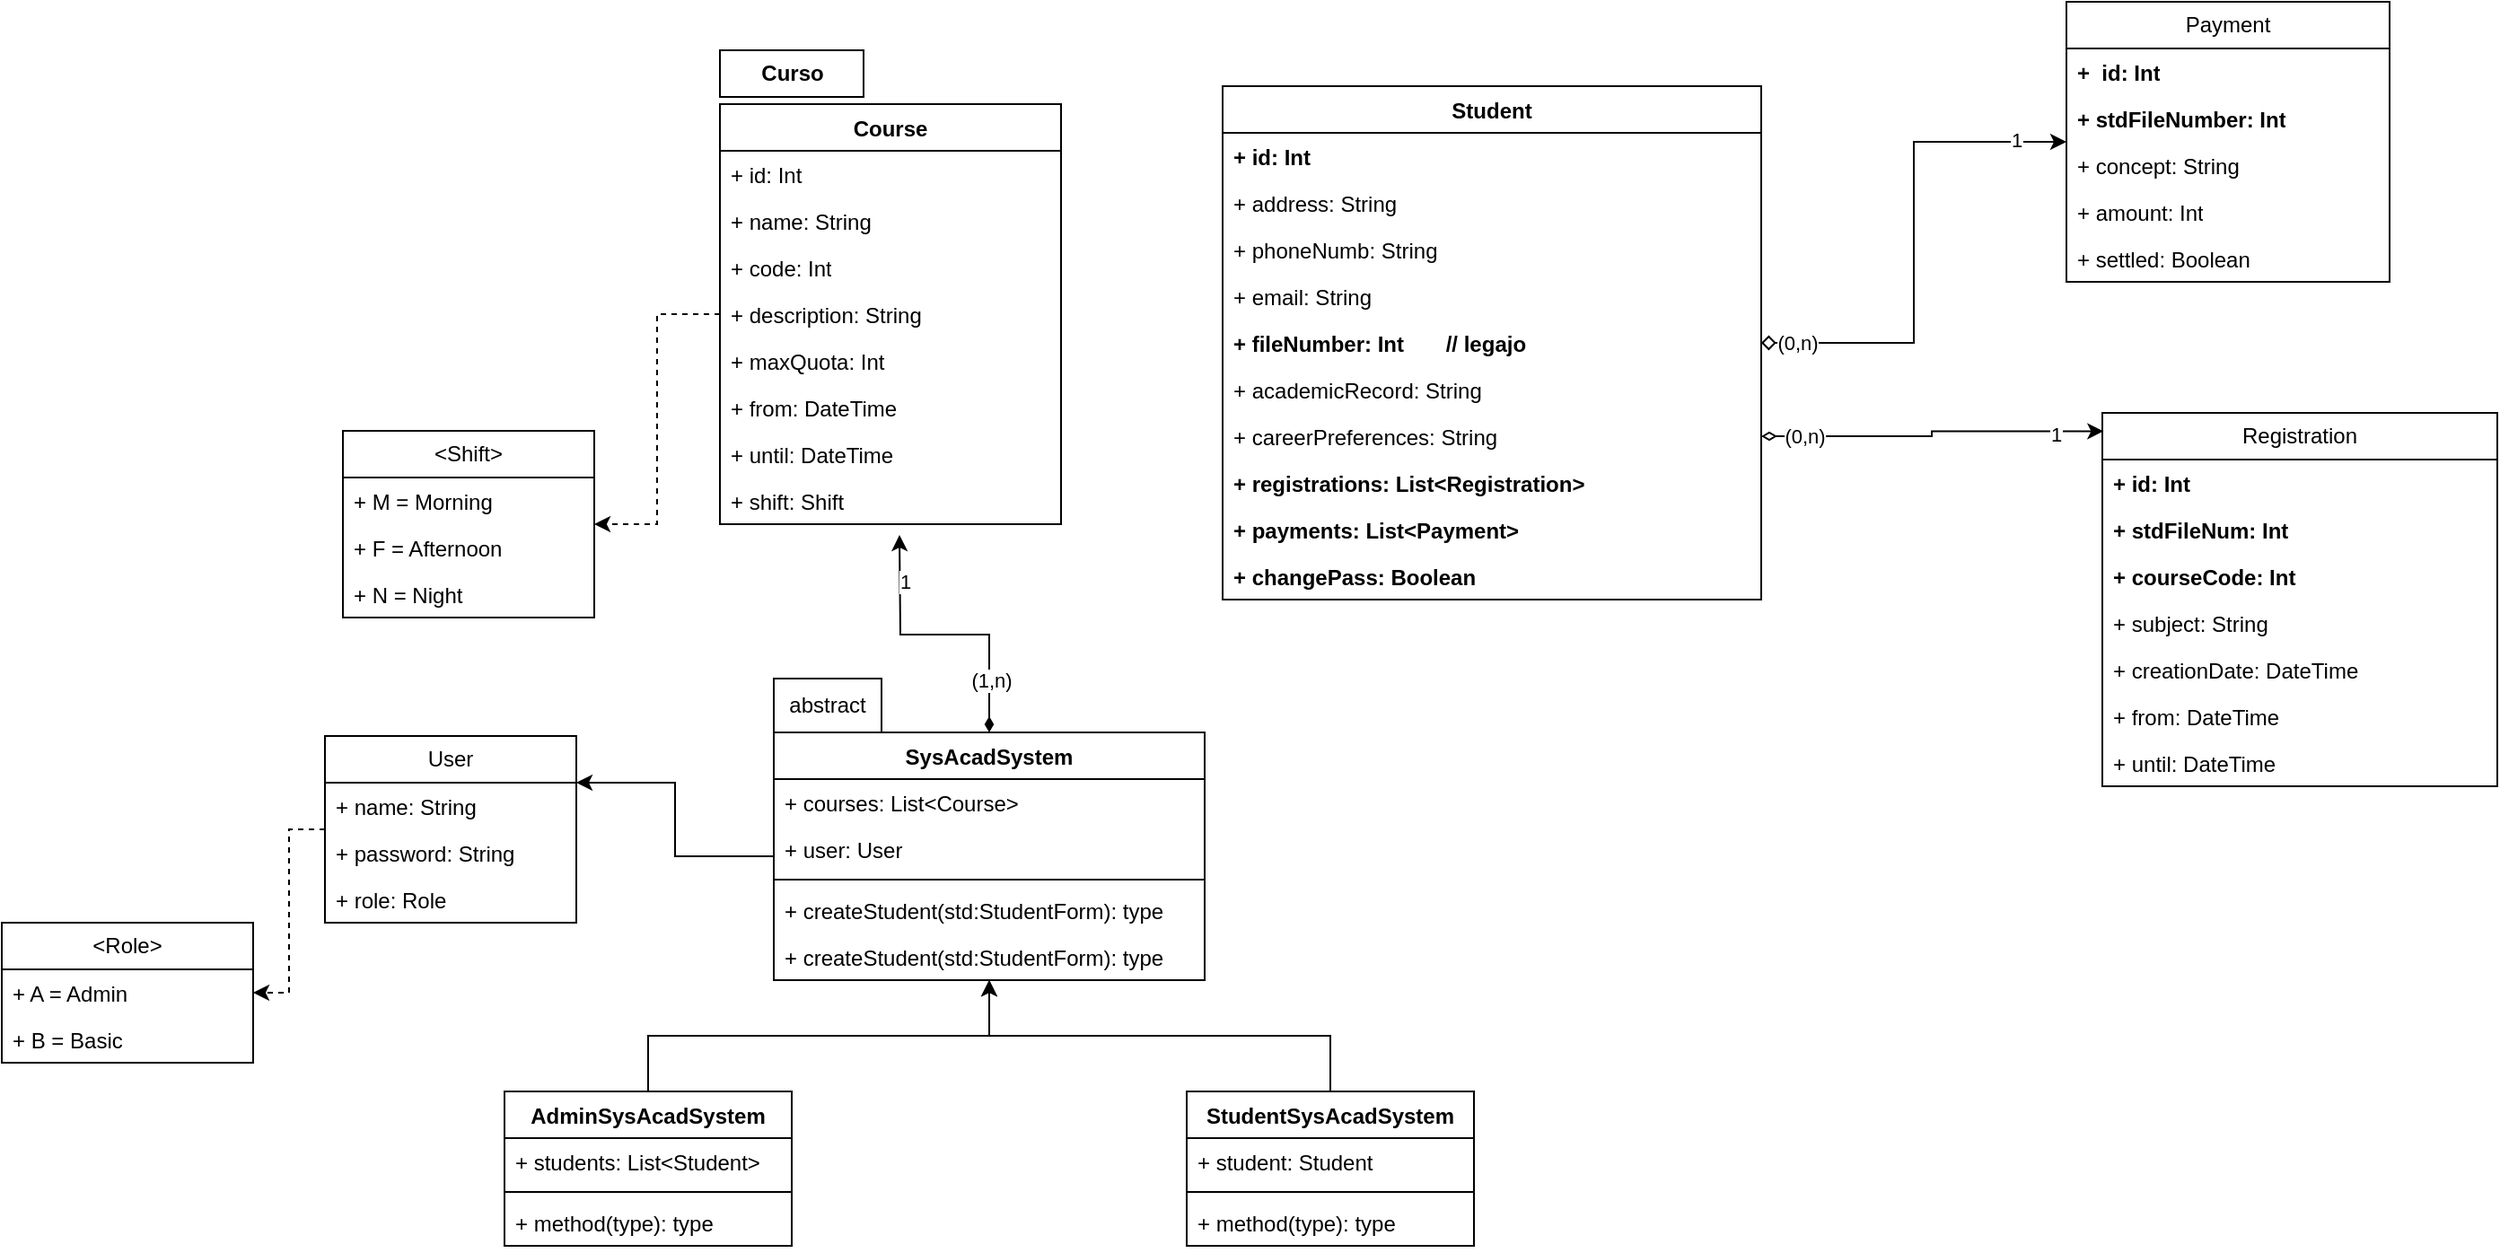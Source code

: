<mxfile version="22.0.2" type="device" pages="5">
  <diagram name="Uml" id="jp0Hjj-rsYhxCdzABtyU">
    <mxGraphModel dx="1885" dy="1035" grid="1" gridSize="10" guides="1" tooltips="1" connect="1" arrows="1" fold="1" page="0" pageScale="1" pageWidth="827" pageHeight="1169" math="0" shadow="0">
      <root>
        <mxCell id="0" />
        <mxCell id="1" parent="0" />
        <mxCell id="sykvqBGm0Qvd1IAP9wpx-26" style="edgeStyle=orthogonalEdgeStyle;rounded=0;orthogonalLoop=1;jettySize=auto;html=1;dashed=1;" parent="1" source="aCHHTh51sgZDQNgoWjUU-1" target="sykvqBGm0Qvd1IAP9wpx-22" edge="1">
          <mxGeometry relative="1" as="geometry" />
        </mxCell>
        <mxCell id="aCHHTh51sgZDQNgoWjUU-1" value="Course" style="swimlane;fontStyle=1;align=center;verticalAlign=top;childLayout=stackLayout;horizontal=1;startSize=26;horizontalStack=0;resizeParent=1;resizeParentMax=0;resizeLast=0;collapsible=1;marginBottom=0;whiteSpace=wrap;html=1;" parent="1" vertex="1">
          <mxGeometry x="-290" y="-130" width="190" height="234" as="geometry" />
        </mxCell>
        <mxCell id="aCHHTh51sgZDQNgoWjUU-30" value="+ id: Int" style="text;strokeColor=none;fillColor=none;align=left;verticalAlign=top;spacingLeft=4;spacingRight=4;overflow=hidden;rotatable=0;points=[[0,0.5],[1,0.5]];portConstraint=eastwest;whiteSpace=wrap;html=1;" parent="aCHHTh51sgZDQNgoWjUU-1" vertex="1">
          <mxGeometry y="26" width="190" height="26" as="geometry" />
        </mxCell>
        <mxCell id="sykvqBGm0Qvd1IAP9wpx-18" value="+ name: String" style="text;strokeColor=none;fillColor=none;align=left;verticalAlign=top;spacingLeft=4;spacingRight=4;overflow=hidden;rotatable=0;points=[[0,0.5],[1,0.5]];portConstraint=eastwest;whiteSpace=wrap;html=1;" parent="aCHHTh51sgZDQNgoWjUU-1" vertex="1">
          <mxGeometry y="52" width="190" height="26" as="geometry" />
        </mxCell>
        <mxCell id="aCHHTh51sgZDQNgoWjUU-2" value="+ code: Int" style="text;strokeColor=none;fillColor=none;align=left;verticalAlign=top;spacingLeft=4;spacingRight=4;overflow=hidden;rotatable=0;points=[[0,0.5],[1,0.5]];portConstraint=eastwest;whiteSpace=wrap;html=1;" parent="aCHHTh51sgZDQNgoWjUU-1" vertex="1">
          <mxGeometry y="78" width="190" height="26" as="geometry" />
        </mxCell>
        <mxCell id="aCHHTh51sgZDQNgoWjUU-31" value="+ description: String" style="text;strokeColor=none;fillColor=none;align=left;verticalAlign=top;spacingLeft=4;spacingRight=4;overflow=hidden;rotatable=0;points=[[0,0.5],[1,0.5]];portConstraint=eastwest;whiteSpace=wrap;html=1;" parent="aCHHTh51sgZDQNgoWjUU-1" vertex="1">
          <mxGeometry y="104" width="190" height="26" as="geometry" />
        </mxCell>
        <mxCell id="sykvqBGm0Qvd1IAP9wpx-20" value="+ maxQuota: Int" style="text;strokeColor=none;fillColor=none;align=left;verticalAlign=top;spacingLeft=4;spacingRight=4;overflow=hidden;rotatable=0;points=[[0,0.5],[1,0.5]];portConstraint=eastwest;whiteSpace=wrap;html=1;" parent="aCHHTh51sgZDQNgoWjUU-1" vertex="1">
          <mxGeometry y="130" width="190" height="26" as="geometry" />
        </mxCell>
        <mxCell id="sykvqBGm0Qvd1IAP9wpx-19" value="+ from: DateTime" style="text;strokeColor=none;fillColor=none;align=left;verticalAlign=top;spacingLeft=4;spacingRight=4;overflow=hidden;rotatable=0;points=[[0,0.5],[1,0.5]];portConstraint=eastwest;whiteSpace=wrap;html=1;" parent="aCHHTh51sgZDQNgoWjUU-1" vertex="1">
          <mxGeometry y="156" width="190" height="26" as="geometry" />
        </mxCell>
        <mxCell id="aCHHTh51sgZDQNgoWjUU-32" value="+ until: DateTime" style="text;strokeColor=none;fillColor=none;align=left;verticalAlign=top;spacingLeft=4;spacingRight=4;overflow=hidden;rotatable=0;points=[[0,0.5],[1,0.5]];portConstraint=eastwest;whiteSpace=wrap;html=1;" parent="aCHHTh51sgZDQNgoWjUU-1" vertex="1">
          <mxGeometry y="182" width="190" height="26" as="geometry" />
        </mxCell>
        <mxCell id="sykvqBGm0Qvd1IAP9wpx-21" value="+ shift: Shift" style="text;strokeColor=none;fillColor=none;align=left;verticalAlign=top;spacingLeft=4;spacingRight=4;overflow=hidden;rotatable=0;points=[[0,0.5],[1,0.5]];portConstraint=eastwest;whiteSpace=wrap;html=1;" parent="aCHHTh51sgZDQNgoWjUU-1" vertex="1">
          <mxGeometry y="208" width="190" height="26" as="geometry" />
        </mxCell>
        <mxCell id="sykvqBGm0Qvd1IAP9wpx-8" style="edgeStyle=orthogonalEdgeStyle;rounded=0;orthogonalLoop=1;jettySize=auto;html=1;startArrow=diamond;startFill=0;" parent="1" source="aCHHTh51sgZDQNgoWjUU-5" target="sykvqBGm0Qvd1IAP9wpx-1" edge="1">
          <mxGeometry relative="1" as="geometry" />
        </mxCell>
        <mxCell id="sykvqBGm0Qvd1IAP9wpx-9" value="(0,n)" style="edgeLabel;html=1;align=center;verticalAlign=middle;resizable=0;points=[];" parent="sykvqBGm0Qvd1IAP9wpx-8" vertex="1" connectable="0">
          <mxGeometry x="-0.861" relative="1" as="geometry">
            <mxPoint as="offset" />
          </mxGeometry>
        </mxCell>
        <mxCell id="sykvqBGm0Qvd1IAP9wpx-10" value="1" style="edgeLabel;html=1;align=center;verticalAlign=middle;resizable=0;points=[];" parent="sykvqBGm0Qvd1IAP9wpx-8" vertex="1" connectable="0">
          <mxGeometry x="0.798" y="1" relative="1" as="geometry">
            <mxPoint as="offset" />
          </mxGeometry>
        </mxCell>
        <mxCell id="aCHHTh51sgZDQNgoWjUU-5" value="Student" style="swimlane;fontStyle=1;align=center;verticalAlign=top;childLayout=stackLayout;horizontal=1;startSize=26;horizontalStack=0;resizeParent=1;resizeParentMax=0;resizeLast=0;collapsible=1;marginBottom=0;whiteSpace=wrap;html=1;" parent="1" vertex="1">
          <mxGeometry x="-10" y="-140" width="300" height="286" as="geometry" />
        </mxCell>
        <mxCell id="aCHHTh51sgZDQNgoWjUU-6" value="+ id: Int&amp;nbsp;" style="text;strokeColor=none;fillColor=none;align=left;verticalAlign=top;spacingLeft=4;spacingRight=4;overflow=hidden;rotatable=0;points=[[0,0.5],[1,0.5]];portConstraint=eastwest;whiteSpace=wrap;html=1;fontStyle=1" parent="aCHHTh51sgZDQNgoWjUU-5" vertex="1">
          <mxGeometry y="26" width="300" height="26" as="geometry" />
        </mxCell>
        <mxCell id="aCHHTh51sgZDQNgoWjUU-10" value="+ address: String" style="text;strokeColor=none;fillColor=none;align=left;verticalAlign=top;spacingLeft=4;spacingRight=4;overflow=hidden;rotatable=0;points=[[0,0.5],[1,0.5]];portConstraint=eastwest;whiteSpace=wrap;html=1;" parent="aCHHTh51sgZDQNgoWjUU-5" vertex="1">
          <mxGeometry y="52" width="300" height="26" as="geometry" />
        </mxCell>
        <mxCell id="aCHHTh51sgZDQNgoWjUU-11" value="+ phoneNumb: String" style="text;strokeColor=none;fillColor=none;align=left;verticalAlign=top;spacingLeft=4;spacingRight=4;overflow=hidden;rotatable=0;points=[[0,0.5],[1,0.5]];portConstraint=eastwest;whiteSpace=wrap;html=1;" parent="aCHHTh51sgZDQNgoWjUU-5" vertex="1">
          <mxGeometry y="78" width="300" height="26" as="geometry" />
        </mxCell>
        <mxCell id="aCHHTh51sgZDQNgoWjUU-13" value="+ email: String" style="text;strokeColor=none;fillColor=none;align=left;verticalAlign=top;spacingLeft=4;spacingRight=4;overflow=hidden;rotatable=0;points=[[0,0.5],[1,0.5]];portConstraint=eastwest;whiteSpace=wrap;html=1;" parent="aCHHTh51sgZDQNgoWjUU-5" vertex="1">
          <mxGeometry y="104" width="300" height="26" as="geometry" />
        </mxCell>
        <mxCell id="aCHHTh51sgZDQNgoWjUU-18" value="+ fileNumber: Int&amp;nbsp; &amp;nbsp; &amp;nbsp; &amp;nbsp;// legajo" style="text;strokeColor=none;fillColor=none;align=left;verticalAlign=top;spacingLeft=4;spacingRight=4;overflow=hidden;rotatable=0;points=[[0,0.5],[1,0.5]];portConstraint=eastwest;whiteSpace=wrap;html=1;fontStyle=1" parent="aCHHTh51sgZDQNgoWjUU-5" vertex="1">
          <mxGeometry y="130" width="300" height="26" as="geometry" />
        </mxCell>
        <mxCell id="aCHHTh51sgZDQNgoWjUU-19" value="+ academicRecord: String" style="text;strokeColor=none;fillColor=none;align=left;verticalAlign=top;spacingLeft=4;spacingRight=4;overflow=hidden;rotatable=0;points=[[0,0.5],[1,0.5]];portConstraint=eastwest;whiteSpace=wrap;html=1;" parent="aCHHTh51sgZDQNgoWjUU-5" vertex="1">
          <mxGeometry y="156" width="300" height="26" as="geometry" />
        </mxCell>
        <mxCell id="aCHHTh51sgZDQNgoWjUU-12" value="+ careerPreferences: String" style="text;strokeColor=none;fillColor=none;align=left;verticalAlign=top;spacingLeft=4;spacingRight=4;overflow=hidden;rotatable=0;points=[[0,0.5],[1,0.5]];portConstraint=eastwest;whiteSpace=wrap;html=1;" parent="aCHHTh51sgZDQNgoWjUU-5" vertex="1">
          <mxGeometry y="182" width="300" height="26" as="geometry" />
        </mxCell>
        <mxCell id="aCHHTh51sgZDQNgoWjUU-33" value="+ registrations: List&amp;lt;Registration&amp;gt;" style="text;strokeColor=none;fillColor=none;align=left;verticalAlign=top;spacingLeft=4;spacingRight=4;overflow=hidden;rotatable=0;points=[[0,0.5],[1,0.5]];portConstraint=eastwest;whiteSpace=wrap;html=1;fontStyle=1" parent="aCHHTh51sgZDQNgoWjUU-5" vertex="1">
          <mxGeometry y="208" width="300" height="26" as="geometry" />
        </mxCell>
        <mxCell id="sykvqBGm0Qvd1IAP9wpx-5" value="+ payments: List&amp;lt;Payment&amp;gt;" style="text;strokeColor=none;fillColor=none;align=left;verticalAlign=top;spacingLeft=4;spacingRight=4;overflow=hidden;rotatable=0;points=[[0,0.5],[1,0.5]];portConstraint=eastwest;whiteSpace=wrap;html=1;fontStyle=1" parent="aCHHTh51sgZDQNgoWjUU-5" vertex="1">
          <mxGeometry y="234" width="300" height="26" as="geometry" />
        </mxCell>
        <mxCell id="32XoBcUcEk1vVq0TK0M4-25" value="+ changePass: Boolean" style="text;strokeColor=none;fillColor=none;align=left;verticalAlign=top;spacingLeft=4;spacingRight=4;overflow=hidden;rotatable=0;points=[[0,0.5],[1,0.5]];portConstraint=eastwest;whiteSpace=wrap;html=1;fontStyle=1" parent="aCHHTh51sgZDQNgoWjUU-5" vertex="1">
          <mxGeometry y="260" width="300" height="26" as="geometry" />
        </mxCell>
        <mxCell id="aCHHTh51sgZDQNgoWjUU-46" value="Curso" style="text;align=center;fontStyle=1;verticalAlign=middle;spacingLeft=3;spacingRight=3;strokeColor=default;rotatable=0;points=[[0,0.5],[1,0.5]];portConstraint=eastwest;html=1;" parent="1" vertex="1">
          <mxGeometry x="-290" y="-160" width="80" height="26" as="geometry" />
        </mxCell>
        <mxCell id="sykvqBGm0Qvd1IAP9wpx-31" style="edgeStyle=orthogonalEdgeStyle;rounded=0;orthogonalLoop=1;jettySize=auto;html=1;entryX=1;entryY=0.25;entryDx=0;entryDy=0;" parent="1" source="aCHHTh51sgZDQNgoWjUU-52" target="sykvqBGm0Qvd1IAP9wpx-27" edge="1">
          <mxGeometry relative="1" as="geometry" />
        </mxCell>
        <mxCell id="sykvqBGm0Qvd1IAP9wpx-32" style="edgeStyle=orthogonalEdgeStyle;rounded=0;orthogonalLoop=1;jettySize=auto;html=1;startArrow=diamondThin;startFill=1;" parent="1" source="aCHHTh51sgZDQNgoWjUU-52" edge="1">
          <mxGeometry relative="1" as="geometry">
            <mxPoint x="-190" y="110" as="targetPoint" />
          </mxGeometry>
        </mxCell>
        <mxCell id="sykvqBGm0Qvd1IAP9wpx-33" value="(1,n)" style="edgeLabel;html=1;align=center;verticalAlign=middle;resizable=0;points=[];" parent="sykvqBGm0Qvd1IAP9wpx-32" vertex="1" connectable="0">
          <mxGeometry x="-0.639" y="-1" relative="1" as="geometry">
            <mxPoint as="offset" />
          </mxGeometry>
        </mxCell>
        <mxCell id="sykvqBGm0Qvd1IAP9wpx-34" value="1" style="edgeLabel;html=1;align=center;verticalAlign=middle;resizable=0;points=[];" parent="sykvqBGm0Qvd1IAP9wpx-32" vertex="1" connectable="0">
          <mxGeometry x="0.681" y="-3" relative="1" as="geometry">
            <mxPoint as="offset" />
          </mxGeometry>
        </mxCell>
        <mxCell id="aCHHTh51sgZDQNgoWjUU-52" value="SysAcadSystem" style="swimlane;fontStyle=1;align=center;verticalAlign=top;childLayout=stackLayout;horizontal=1;startSize=26;horizontalStack=0;resizeParent=1;resizeParentMax=0;resizeLast=0;collapsible=1;marginBottom=0;whiteSpace=wrap;html=1;" parent="1" vertex="1">
          <mxGeometry x="-260" y="220" width="240" height="138" as="geometry" />
        </mxCell>
        <mxCell id="32XoBcUcEk1vVq0TK0M4-7" value="+ courses: List&amp;lt;Course&amp;gt;" style="text;strokeColor=none;fillColor=none;align=left;verticalAlign=top;spacingLeft=4;spacingRight=4;overflow=hidden;rotatable=0;points=[[0,0.5],[1,0.5]];portConstraint=eastwest;whiteSpace=wrap;html=1;" parent="aCHHTh51sgZDQNgoWjUU-52" vertex="1">
          <mxGeometry y="26" width="240" height="26" as="geometry" />
        </mxCell>
        <mxCell id="aCHHTh51sgZDQNgoWjUU-53" value="+ user: User" style="text;strokeColor=none;fillColor=none;align=left;verticalAlign=top;spacingLeft=4;spacingRight=4;overflow=hidden;rotatable=0;points=[[0,0.5],[1,0.5]];portConstraint=eastwest;whiteSpace=wrap;html=1;" parent="aCHHTh51sgZDQNgoWjUU-52" vertex="1">
          <mxGeometry y="52" width="240" height="26" as="geometry" />
        </mxCell>
        <mxCell id="aCHHTh51sgZDQNgoWjUU-54" value="" style="line;strokeWidth=1;fillColor=none;align=left;verticalAlign=middle;spacingTop=-1;spacingLeft=3;spacingRight=3;rotatable=0;labelPosition=right;points=[];portConstraint=eastwest;strokeColor=inherit;" parent="aCHHTh51sgZDQNgoWjUU-52" vertex="1">
          <mxGeometry y="78" width="240" height="8" as="geometry" />
        </mxCell>
        <mxCell id="32XoBcUcEk1vVq0TK0M4-27" value="+ createStudent(std:StudentForm): type" style="text;strokeColor=none;fillColor=none;align=left;verticalAlign=top;spacingLeft=4;spacingRight=4;overflow=hidden;rotatable=0;points=[[0,0.5],[1,0.5]];portConstraint=eastwest;whiteSpace=wrap;html=1;" parent="aCHHTh51sgZDQNgoWjUU-52" vertex="1">
          <mxGeometry y="86" width="240" height="26" as="geometry" />
        </mxCell>
        <mxCell id="aCHHTh51sgZDQNgoWjUU-55" value="+ createStudent(std:StudentForm): type" style="text;strokeColor=none;fillColor=none;align=left;verticalAlign=top;spacingLeft=4;spacingRight=4;overflow=hidden;rotatable=0;points=[[0,0.5],[1,0.5]];portConstraint=eastwest;whiteSpace=wrap;html=1;" parent="aCHHTh51sgZDQNgoWjUU-52" vertex="1">
          <mxGeometry y="112" width="240" height="26" as="geometry" />
        </mxCell>
        <mxCell id="iXs23itsmqK7QYpMgsOb-1" value="Registration" style="swimlane;fontStyle=0;childLayout=stackLayout;horizontal=1;startSize=26;fillColor=none;horizontalStack=0;resizeParent=1;resizeParentMax=0;resizeLast=0;collapsible=1;marginBottom=0;whiteSpace=wrap;html=1;" parent="1" vertex="1">
          <mxGeometry x="480" y="42" width="220" height="208" as="geometry" />
        </mxCell>
        <mxCell id="iXs23itsmqK7QYpMgsOb-2" value="+ id: Int" style="text;strokeColor=none;fillColor=none;align=left;verticalAlign=top;spacingLeft=4;spacingRight=4;overflow=hidden;rotatable=0;points=[[0,0.5],[1,0.5]];portConstraint=eastwest;whiteSpace=wrap;html=1;fontStyle=1" parent="iXs23itsmqK7QYpMgsOb-1" vertex="1">
          <mxGeometry y="26" width="220" height="26" as="geometry" />
        </mxCell>
        <mxCell id="iXs23itsmqK7QYpMgsOb-3" value="+ stdFileNum: Int" style="text;strokeColor=none;fillColor=none;align=left;verticalAlign=top;spacingLeft=4;spacingRight=4;overflow=hidden;rotatable=0;points=[[0,0.5],[1,0.5]];portConstraint=eastwest;whiteSpace=wrap;html=1;fontStyle=1" parent="iXs23itsmqK7QYpMgsOb-1" vertex="1">
          <mxGeometry y="52" width="220" height="26" as="geometry" />
        </mxCell>
        <mxCell id="sykvqBGm0Qvd1IAP9wpx-13" value="+ courseCode: Int" style="text;strokeColor=none;fillColor=none;align=left;verticalAlign=top;spacingLeft=4;spacingRight=4;overflow=hidden;rotatable=0;points=[[0,0.5],[1,0.5]];portConstraint=eastwest;whiteSpace=wrap;html=1;fontStyle=1" parent="iXs23itsmqK7QYpMgsOb-1" vertex="1">
          <mxGeometry y="78" width="220" height="26" as="geometry" />
        </mxCell>
        <mxCell id="sykvqBGm0Qvd1IAP9wpx-12" value="+ subject: String" style="text;strokeColor=none;fillColor=none;align=left;verticalAlign=top;spacingLeft=4;spacingRight=4;overflow=hidden;rotatable=0;points=[[0,0.5],[1,0.5]];portConstraint=eastwest;whiteSpace=wrap;html=1;" parent="iXs23itsmqK7QYpMgsOb-1" vertex="1">
          <mxGeometry y="104" width="220" height="26" as="geometry" />
        </mxCell>
        <mxCell id="sykvqBGm0Qvd1IAP9wpx-11" value="+ creationDate: DateTime" style="text;strokeColor=none;fillColor=none;align=left;verticalAlign=top;spacingLeft=4;spacingRight=4;overflow=hidden;rotatable=0;points=[[0,0.5],[1,0.5]];portConstraint=eastwest;whiteSpace=wrap;html=1;" parent="iXs23itsmqK7QYpMgsOb-1" vertex="1">
          <mxGeometry y="130" width="220" height="26" as="geometry" />
        </mxCell>
        <mxCell id="iXs23itsmqK7QYpMgsOb-4" value="+ from: DateTime" style="text;strokeColor=none;fillColor=none;align=left;verticalAlign=top;spacingLeft=4;spacingRight=4;overflow=hidden;rotatable=0;points=[[0,0.5],[1,0.5]];portConstraint=eastwest;whiteSpace=wrap;html=1;" parent="iXs23itsmqK7QYpMgsOb-1" vertex="1">
          <mxGeometry y="156" width="220" height="26" as="geometry" />
        </mxCell>
        <mxCell id="sykvqBGm0Qvd1IAP9wpx-14" value="+ until: DateTime" style="text;strokeColor=none;fillColor=none;align=left;verticalAlign=top;spacingLeft=4;spacingRight=4;overflow=hidden;rotatable=0;points=[[0,0.5],[1,0.5]];portConstraint=eastwest;whiteSpace=wrap;html=1;" parent="iXs23itsmqK7QYpMgsOb-1" vertex="1">
          <mxGeometry y="182" width="220" height="26" as="geometry" />
        </mxCell>
        <mxCell id="sykvqBGm0Qvd1IAP9wpx-1" value="Payment" style="swimlane;fontStyle=0;childLayout=stackLayout;horizontal=1;startSize=26;fillColor=none;horizontalStack=0;resizeParent=1;resizeParentMax=0;resizeLast=0;collapsible=1;marginBottom=0;whiteSpace=wrap;html=1;" parent="1" vertex="1">
          <mxGeometry x="460" y="-187" width="180" height="156" as="geometry" />
        </mxCell>
        <mxCell id="sykvqBGm0Qvd1IAP9wpx-2" value="+&amp;nbsp; id: Int" style="text;strokeColor=none;fillColor=none;align=left;verticalAlign=top;spacingLeft=4;spacingRight=4;overflow=hidden;rotatable=0;points=[[0,0.5],[1,0.5]];portConstraint=eastwest;whiteSpace=wrap;html=1;fontStyle=1" parent="sykvqBGm0Qvd1IAP9wpx-1" vertex="1">
          <mxGeometry y="26" width="180" height="26" as="geometry" />
        </mxCell>
        <mxCell id="sykvqBGm0Qvd1IAP9wpx-3" value="+ stdFileNumber: Int" style="text;strokeColor=none;fillColor=none;align=left;verticalAlign=top;spacingLeft=4;spacingRight=4;overflow=hidden;rotatable=0;points=[[0,0.5],[1,0.5]];portConstraint=eastwest;whiteSpace=wrap;html=1;fontStyle=1" parent="sykvqBGm0Qvd1IAP9wpx-1" vertex="1">
          <mxGeometry y="52" width="180" height="26" as="geometry" />
        </mxCell>
        <mxCell id="sykvqBGm0Qvd1IAP9wpx-6" value="+ concept: String" style="text;strokeColor=none;fillColor=none;align=left;verticalAlign=top;spacingLeft=4;spacingRight=4;overflow=hidden;rotatable=0;points=[[0,0.5],[1,0.5]];portConstraint=eastwest;whiteSpace=wrap;html=1;" parent="sykvqBGm0Qvd1IAP9wpx-1" vertex="1">
          <mxGeometry y="78" width="180" height="26" as="geometry" />
        </mxCell>
        <mxCell id="sykvqBGm0Qvd1IAP9wpx-7" value="+ amount: Int" style="text;strokeColor=none;fillColor=none;align=left;verticalAlign=top;spacingLeft=4;spacingRight=4;overflow=hidden;rotatable=0;points=[[0,0.5],[1,0.5]];portConstraint=eastwest;whiteSpace=wrap;html=1;" parent="sykvqBGm0Qvd1IAP9wpx-1" vertex="1">
          <mxGeometry y="104" width="180" height="26" as="geometry" />
        </mxCell>
        <mxCell id="sykvqBGm0Qvd1IAP9wpx-4" value="+ settled: Boolean" style="text;strokeColor=none;fillColor=none;align=left;verticalAlign=top;spacingLeft=4;spacingRight=4;overflow=hidden;rotatable=0;points=[[0,0.5],[1,0.5]];portConstraint=eastwest;whiteSpace=wrap;html=1;" parent="sykvqBGm0Qvd1IAP9wpx-1" vertex="1">
          <mxGeometry y="130" width="180" height="26" as="geometry" />
        </mxCell>
        <mxCell id="sykvqBGm0Qvd1IAP9wpx-15" style="edgeStyle=orthogonalEdgeStyle;rounded=0;orthogonalLoop=1;jettySize=auto;html=1;entryX=0.003;entryY=0.049;entryDx=0;entryDy=0;entryPerimeter=0;exitX=1;exitY=0.5;exitDx=0;exitDy=0;startArrow=diamondThin;startFill=0;" parent="1" source="aCHHTh51sgZDQNgoWjUU-12" target="iXs23itsmqK7QYpMgsOb-1" edge="1">
          <mxGeometry relative="1" as="geometry" />
        </mxCell>
        <mxCell id="sykvqBGm0Qvd1IAP9wpx-16" value="(0,n)" style="edgeLabel;html=1;align=center;verticalAlign=middle;resizable=0;points=[];" parent="sykvqBGm0Qvd1IAP9wpx-15" vertex="1" connectable="0">
          <mxGeometry x="-0.756" relative="1" as="geometry">
            <mxPoint as="offset" />
          </mxGeometry>
        </mxCell>
        <mxCell id="sykvqBGm0Qvd1IAP9wpx-17" value="1" style="edgeLabel;html=1;align=center;verticalAlign=middle;resizable=0;points=[];" parent="sykvqBGm0Qvd1IAP9wpx-15" vertex="1" connectable="0">
          <mxGeometry x="0.72" y="-2" relative="1" as="geometry">
            <mxPoint as="offset" />
          </mxGeometry>
        </mxCell>
        <mxCell id="sykvqBGm0Qvd1IAP9wpx-22" value="&amp;lt;Shift&amp;gt;" style="swimlane;fontStyle=0;childLayout=stackLayout;horizontal=1;startSize=26;fillColor=none;horizontalStack=0;resizeParent=1;resizeParentMax=0;resizeLast=0;collapsible=1;marginBottom=0;whiteSpace=wrap;html=1;" parent="1" vertex="1">
          <mxGeometry x="-500" y="52" width="140" height="104" as="geometry" />
        </mxCell>
        <mxCell id="sykvqBGm0Qvd1IAP9wpx-23" value="+ M = Morning" style="text;strokeColor=none;fillColor=none;align=left;verticalAlign=top;spacingLeft=4;spacingRight=4;overflow=hidden;rotatable=0;points=[[0,0.5],[1,0.5]];portConstraint=eastwest;whiteSpace=wrap;html=1;" parent="sykvqBGm0Qvd1IAP9wpx-22" vertex="1">
          <mxGeometry y="26" width="140" height="26" as="geometry" />
        </mxCell>
        <mxCell id="sykvqBGm0Qvd1IAP9wpx-24" value="+ F = Afternoon" style="text;strokeColor=none;fillColor=none;align=left;verticalAlign=top;spacingLeft=4;spacingRight=4;overflow=hidden;rotatable=0;points=[[0,0.5],[1,0.5]];portConstraint=eastwest;whiteSpace=wrap;html=1;" parent="sykvqBGm0Qvd1IAP9wpx-22" vertex="1">
          <mxGeometry y="52" width="140" height="26" as="geometry" />
        </mxCell>
        <mxCell id="sykvqBGm0Qvd1IAP9wpx-25" value="+ N = Night" style="text;strokeColor=none;fillColor=none;align=left;verticalAlign=top;spacingLeft=4;spacingRight=4;overflow=hidden;rotatable=0;points=[[0,0.5],[1,0.5]];portConstraint=eastwest;whiteSpace=wrap;html=1;" parent="sykvqBGm0Qvd1IAP9wpx-22" vertex="1">
          <mxGeometry y="78" width="140" height="26" as="geometry" />
        </mxCell>
        <mxCell id="DjhBb4WmgN-Mor5qilMt-6" style="edgeStyle=orthogonalEdgeStyle;rounded=0;orthogonalLoop=1;jettySize=auto;html=1;dashed=1;" parent="1" source="sykvqBGm0Qvd1IAP9wpx-27" target="DjhBb4WmgN-Mor5qilMt-2" edge="1">
          <mxGeometry relative="1" as="geometry" />
        </mxCell>
        <mxCell id="sykvqBGm0Qvd1IAP9wpx-27" value="User" style="swimlane;fontStyle=0;childLayout=stackLayout;horizontal=1;startSize=26;fillColor=none;horizontalStack=0;resizeParent=1;resizeParentMax=0;resizeLast=0;collapsible=1;marginBottom=0;whiteSpace=wrap;html=1;" parent="1" vertex="1">
          <mxGeometry x="-510" y="222" width="140" height="104" as="geometry" />
        </mxCell>
        <mxCell id="sykvqBGm0Qvd1IAP9wpx-28" value="+ name: String" style="text;strokeColor=none;fillColor=none;align=left;verticalAlign=top;spacingLeft=4;spacingRight=4;overflow=hidden;rotatable=0;points=[[0,0.5],[1,0.5]];portConstraint=eastwest;whiteSpace=wrap;html=1;" parent="sykvqBGm0Qvd1IAP9wpx-27" vertex="1">
          <mxGeometry y="26" width="140" height="26" as="geometry" />
        </mxCell>
        <mxCell id="DjhBb4WmgN-Mor5qilMt-1" value="+ password: String" style="text;strokeColor=none;fillColor=none;align=left;verticalAlign=top;spacingLeft=4;spacingRight=4;overflow=hidden;rotatable=0;points=[[0,0.5],[1,0.5]];portConstraint=eastwest;whiteSpace=wrap;html=1;" parent="sykvqBGm0Qvd1IAP9wpx-27" vertex="1">
          <mxGeometry y="52" width="140" height="26" as="geometry" />
        </mxCell>
        <mxCell id="sykvqBGm0Qvd1IAP9wpx-29" value="+ role: Role" style="text;strokeColor=none;fillColor=none;align=left;verticalAlign=top;spacingLeft=4;spacingRight=4;overflow=hidden;rotatable=0;points=[[0,0.5],[1,0.5]];portConstraint=eastwest;whiteSpace=wrap;html=1;" parent="sykvqBGm0Qvd1IAP9wpx-27" vertex="1">
          <mxGeometry y="78" width="140" height="26" as="geometry" />
        </mxCell>
        <mxCell id="sykvqBGm0Qvd1IAP9wpx-43" style="edgeStyle=orthogonalEdgeStyle;rounded=0;orthogonalLoop=1;jettySize=auto;html=1;" parent="1" source="sykvqBGm0Qvd1IAP9wpx-35" target="aCHHTh51sgZDQNgoWjUU-52" edge="1">
          <mxGeometry relative="1" as="geometry" />
        </mxCell>
        <mxCell id="sykvqBGm0Qvd1IAP9wpx-35" value="AdminSysAcadSystem" style="swimlane;fontStyle=1;align=center;verticalAlign=top;childLayout=stackLayout;horizontal=1;startSize=26;horizontalStack=0;resizeParent=1;resizeParentMax=0;resizeLast=0;collapsible=1;marginBottom=0;whiteSpace=wrap;html=1;" parent="1" vertex="1">
          <mxGeometry x="-410" y="420" width="160" height="86" as="geometry" />
        </mxCell>
        <mxCell id="sykvqBGm0Qvd1IAP9wpx-36" value="+ students: List&amp;lt;Student&amp;gt;" style="text;strokeColor=none;fillColor=none;align=left;verticalAlign=top;spacingLeft=4;spacingRight=4;overflow=hidden;rotatable=0;points=[[0,0.5],[1,0.5]];portConstraint=eastwest;whiteSpace=wrap;html=1;" parent="sykvqBGm0Qvd1IAP9wpx-35" vertex="1">
          <mxGeometry y="26" width="160" height="26" as="geometry" />
        </mxCell>
        <mxCell id="sykvqBGm0Qvd1IAP9wpx-37" value="" style="line;strokeWidth=1;fillColor=none;align=left;verticalAlign=middle;spacingTop=-1;spacingLeft=3;spacingRight=3;rotatable=0;labelPosition=right;points=[];portConstraint=eastwest;strokeColor=inherit;" parent="sykvqBGm0Qvd1IAP9wpx-35" vertex="1">
          <mxGeometry y="52" width="160" height="8" as="geometry" />
        </mxCell>
        <mxCell id="sykvqBGm0Qvd1IAP9wpx-38" value="+ method(type): type" style="text;strokeColor=none;fillColor=none;align=left;verticalAlign=top;spacingLeft=4;spacingRight=4;overflow=hidden;rotatable=0;points=[[0,0.5],[1,0.5]];portConstraint=eastwest;whiteSpace=wrap;html=1;" parent="sykvqBGm0Qvd1IAP9wpx-35" vertex="1">
          <mxGeometry y="60" width="160" height="26" as="geometry" />
        </mxCell>
        <mxCell id="sykvqBGm0Qvd1IAP9wpx-44" style="edgeStyle=orthogonalEdgeStyle;rounded=0;orthogonalLoop=1;jettySize=auto;html=1;" parent="1" source="sykvqBGm0Qvd1IAP9wpx-39" target="aCHHTh51sgZDQNgoWjUU-52" edge="1">
          <mxGeometry relative="1" as="geometry" />
        </mxCell>
        <mxCell id="sykvqBGm0Qvd1IAP9wpx-39" value="StudentSysAcadSystem" style="swimlane;fontStyle=1;align=center;verticalAlign=top;childLayout=stackLayout;horizontal=1;startSize=26;horizontalStack=0;resizeParent=1;resizeParentMax=0;resizeLast=0;collapsible=1;marginBottom=0;whiteSpace=wrap;html=1;" parent="1" vertex="1">
          <mxGeometry x="-30" y="420" width="160" height="86" as="geometry" />
        </mxCell>
        <mxCell id="sykvqBGm0Qvd1IAP9wpx-40" value="+ student: Student" style="text;strokeColor=none;fillColor=none;align=left;verticalAlign=top;spacingLeft=4;spacingRight=4;overflow=hidden;rotatable=0;points=[[0,0.5],[1,0.5]];portConstraint=eastwest;whiteSpace=wrap;html=1;" parent="sykvqBGm0Qvd1IAP9wpx-39" vertex="1">
          <mxGeometry y="26" width="160" height="26" as="geometry" />
        </mxCell>
        <mxCell id="sykvqBGm0Qvd1IAP9wpx-41" value="" style="line;strokeWidth=1;fillColor=none;align=left;verticalAlign=middle;spacingTop=-1;spacingLeft=3;spacingRight=3;rotatable=0;labelPosition=right;points=[];portConstraint=eastwest;strokeColor=inherit;" parent="sykvqBGm0Qvd1IAP9wpx-39" vertex="1">
          <mxGeometry y="52" width="160" height="8" as="geometry" />
        </mxCell>
        <mxCell id="sykvqBGm0Qvd1IAP9wpx-42" value="+ method(type): type" style="text;strokeColor=none;fillColor=none;align=left;verticalAlign=top;spacingLeft=4;spacingRight=4;overflow=hidden;rotatable=0;points=[[0,0.5],[1,0.5]];portConstraint=eastwest;whiteSpace=wrap;html=1;" parent="sykvqBGm0Qvd1IAP9wpx-39" vertex="1">
          <mxGeometry y="60" width="160" height="26" as="geometry" />
        </mxCell>
        <mxCell id="sykvqBGm0Qvd1IAP9wpx-45" value="abstract" style="text;html=1;strokeColor=default;fillColor=none;align=center;verticalAlign=middle;whiteSpace=wrap;rounded=0;" parent="1" vertex="1">
          <mxGeometry x="-260" y="190" width="60" height="30" as="geometry" />
        </mxCell>
        <mxCell id="DjhBb4WmgN-Mor5qilMt-2" value="&amp;lt;Role&amp;gt;" style="swimlane;fontStyle=0;childLayout=stackLayout;horizontal=1;startSize=26;fillColor=none;horizontalStack=0;resizeParent=1;resizeParentMax=0;resizeLast=0;collapsible=1;marginBottom=0;whiteSpace=wrap;html=1;" parent="1" vertex="1">
          <mxGeometry x="-690" y="326" width="140" height="78" as="geometry" />
        </mxCell>
        <mxCell id="DjhBb4WmgN-Mor5qilMt-3" value="+ A = Admin" style="text;strokeColor=none;fillColor=none;align=left;verticalAlign=top;spacingLeft=4;spacingRight=4;overflow=hidden;rotatable=0;points=[[0,0.5],[1,0.5]];portConstraint=eastwest;whiteSpace=wrap;html=1;" parent="DjhBb4WmgN-Mor5qilMt-2" vertex="1">
          <mxGeometry y="26" width="140" height="26" as="geometry" />
        </mxCell>
        <mxCell id="DjhBb4WmgN-Mor5qilMt-4" value="+ B = Basic" style="text;strokeColor=none;fillColor=none;align=left;verticalAlign=top;spacingLeft=4;spacingRight=4;overflow=hidden;rotatable=0;points=[[0,0.5],[1,0.5]];portConstraint=eastwest;whiteSpace=wrap;html=1;" parent="DjhBb4WmgN-Mor5qilMt-2" vertex="1">
          <mxGeometry y="52" width="140" height="26" as="geometry" />
        </mxCell>
      </root>
    </mxGraphModel>
  </diagram>
  <diagram id="JkjXCDqNaUlzRevNOwNg" name="CaseUse1">
    <mxGraphModel dx="1485" dy="635" grid="1" gridSize="10" guides="1" tooltips="1" connect="1" arrows="1" fold="1" page="0" pageScale="1" pageWidth="827" pageHeight="1169" math="0" shadow="0">
      <root>
        <mxCell id="0" />
        <mxCell id="1" parent="0" />
        <mxCell id="31ua7n-fIn5Xx43JYo-X-1" value="LoginForm" style="shape=umlLifeline;perimeter=lifelinePerimeter;whiteSpace=wrap;html=1;container=1;dropTarget=0;collapsible=0;recursiveResize=0;outlineConnect=0;portConstraint=eastwest;newEdgeStyle={&quot;curved&quot;:0,&quot;rounded&quot;:0};" parent="1" vertex="1">
          <mxGeometry x="-100" y="90" width="100" height="510" as="geometry" />
        </mxCell>
        <mxCell id="31ua7n-fIn5Xx43JYo-X-3" value="" style="html=1;points=[[0,0,0,0,5],[0,1,0,0,-5],[1,0,0,0,5],[1,1,0,0,-5]];perimeter=orthogonalPerimeter;outlineConnect=0;targetShapes=umlLifeline;portConstraint=eastwest;newEdgeStyle={&quot;curved&quot;:0,&quot;rounded&quot;:0};" parent="31ua7n-fIn5Xx43JYo-X-1" vertex="1">
          <mxGeometry x="45" y="80" width="10" height="160" as="geometry" />
        </mxCell>
        <mxCell id="31ua7n-fIn5Xx43JYo-X-35" value="" style="html=1;points=[[0,0,0,0,5],[0,1,0,0,-5],[1,0,0,0,5],[1,1,0,0,-5]];perimeter=orthogonalPerimeter;outlineConnect=0;targetShapes=umlLifeline;portConstraint=eastwest;newEdgeStyle={&quot;curved&quot;:0,&quot;rounded&quot;:0};" parent="31ua7n-fIn5Xx43JYo-X-1" vertex="1">
          <mxGeometry x="45" y="270" width="10" height="150" as="geometry" />
        </mxCell>
        <mxCell id="31ua7n-fIn5Xx43JYo-X-6" style="edgeStyle=orthogonalEdgeStyle;rounded=0;orthogonalLoop=1;jettySize=auto;html=1;" parent="1" source="31ua7n-fIn5Xx43JYo-X-2" target="31ua7n-fIn5Xx43JYo-X-3" edge="1">
          <mxGeometry relative="1" as="geometry">
            <Array as="points">
              <mxPoint x="-90" y="210" />
              <mxPoint x="-90" y="210" />
            </Array>
          </mxGeometry>
        </mxCell>
        <mxCell id="31ua7n-fIn5Xx43JYo-X-2" value="Actor" style="shape=umlActor;verticalLabelPosition=bottom;verticalAlign=top;html=1;" parent="1" vertex="1">
          <mxGeometry x="-230" y="180" width="30" height="60" as="geometry" />
        </mxCell>
        <mxCell id="31ua7n-fIn5Xx43JYo-X-8" value="complete&lt;br&gt;login&lt;br&gt;form" style="text;html=1;strokeColor=default;fillColor=none;align=center;verticalAlign=middle;whiteSpace=wrap;rounded=0;" parent="1" vertex="1">
          <mxGeometry x="-170" y="220" width="60" height="50" as="geometry" />
        </mxCell>
        <mxCell id="31ua7n-fIn5Xx43JYo-X-9" value="LoginService" style="shape=umlLifeline;perimeter=lifelinePerimeter;whiteSpace=wrap;html=1;container=1;dropTarget=0;collapsible=0;recursiveResize=0;outlineConnect=0;portConstraint=eastwest;newEdgeStyle={&quot;curved&quot;:0,&quot;rounded&quot;:0};" parent="1" vertex="1">
          <mxGeometry x="130" y="90" width="100" height="300" as="geometry" />
        </mxCell>
        <mxCell id="31ua7n-fIn5Xx43JYo-X-14" value="" style="html=1;points=[[0,0,0,0,5],[0,1,0,0,-5],[1,0,0,0,5],[1,1,0,0,-5]];perimeter=orthogonalPerimeter;outlineConnect=0;targetShapes=umlLifeline;portConstraint=eastwest;newEdgeStyle={&quot;curved&quot;:0,&quot;rounded&quot;:0};" parent="31ua7n-fIn5Xx43JYo-X-9" vertex="1">
          <mxGeometry x="45" y="70" width="10" height="80" as="geometry" />
        </mxCell>
        <mxCell id="31ua7n-fIn5Xx43JYo-X-29" value="" style="html=1;points=[[0,0,0,0,5],[0,1,0,0,-5],[1,0,0,0,5],[1,1,0,0,-5]];perimeter=orthogonalPerimeter;outlineConnect=0;targetShapes=umlLifeline;portConstraint=eastwest;newEdgeStyle={&quot;curved&quot;:0,&quot;rounded&quot;:0};" parent="31ua7n-fIn5Xx43JYo-X-9" vertex="1">
          <mxGeometry x="45" y="170" width="10" height="80" as="geometry" />
        </mxCell>
        <mxCell id="31ua7n-fIn5Xx43JYo-X-15" style="edgeStyle=orthogonalEdgeStyle;rounded=0;orthogonalLoop=1;jettySize=auto;html=1;curved=0;" parent="1" source="31ua7n-fIn5Xx43JYo-X-3" target="31ua7n-fIn5Xx43JYo-X-14" edge="1">
          <mxGeometry relative="1" as="geometry">
            <Array as="points">
              <mxPoint x="10" y="200" />
              <mxPoint x="10" y="200" />
            </Array>
          </mxGeometry>
        </mxCell>
        <mxCell id="31ua7n-fIn5Xx43JYo-X-16" value="user_name &amp;amp; user_pss" style="edgeLabel;html=1;align=center;verticalAlign=middle;resizable=0;points=[];fontStyle=1" parent="31ua7n-fIn5Xx43JYo-X-15" vertex="1" connectable="0">
          <mxGeometry x="-0.043" y="-1" relative="1" as="geometry">
            <mxPoint as="offset" />
          </mxGeometry>
        </mxCell>
        <mxCell id="31ua7n-fIn5Xx43JYo-X-21" value="LoginRepo" style="shape=umlLifeline;perimeter=lifelinePerimeter;whiteSpace=wrap;html=1;container=1;dropTarget=0;collapsible=0;recursiveResize=0;outlineConnect=0;portConstraint=eastwest;newEdgeStyle={&quot;curved&quot;:0,&quot;rounded&quot;:0};" parent="1" vertex="1">
          <mxGeometry x="290" y="90" width="100" height="300" as="geometry" />
        </mxCell>
        <mxCell id="31ua7n-fIn5Xx43JYo-X-22" value="" style="html=1;points=[[0,0,0,0,5],[0,1,0,0,-5],[1,0,0,0,5],[1,1,0,0,-5]];perimeter=orthogonalPerimeter;outlineConnect=0;targetShapes=umlLifeline;portConstraint=eastwest;newEdgeStyle={&quot;curved&quot;:0,&quot;rounded&quot;:0};" parent="31ua7n-fIn5Xx43JYo-X-21" vertex="1">
          <mxGeometry x="45" y="70" width="10" height="80" as="geometry" />
        </mxCell>
        <mxCell id="31ua7n-fIn5Xx43JYo-X-23" style="edgeStyle=orthogonalEdgeStyle;rounded=0;orthogonalLoop=1;jettySize=auto;html=1;curved=0;" parent="1" source="31ua7n-fIn5Xx43JYo-X-14" target="31ua7n-fIn5Xx43JYo-X-22" edge="1">
          <mxGeometry relative="1" as="geometry">
            <Array as="points">
              <mxPoint x="300" y="200" />
              <mxPoint x="300" y="200" />
            </Array>
          </mxGeometry>
        </mxCell>
        <mxCell id="31ua7n-fIn5Xx43JYo-X-24" value="user_name" style="edgeLabel;html=1;align=center;verticalAlign=middle;resizable=0;points=[];" parent="31ua7n-fIn5Xx43JYo-X-23" vertex="1" connectable="0">
          <mxGeometry x="-0.173" y="-3" relative="1" as="geometry">
            <mxPoint as="offset" />
          </mxGeometry>
        </mxCell>
        <mxCell id="31ua7n-fIn5Xx43JYo-X-26" value="sysacad_db&lt;br&gt;table: users" style="shape=cylinder3;whiteSpace=wrap;html=1;boundedLbl=1;backgroundOutline=1;size=15;" parent="1" vertex="1">
          <mxGeometry x="470" y="160" width="70" height="80" as="geometry" />
        </mxCell>
        <mxCell id="31ua7n-fIn5Xx43JYo-X-27" style="edgeStyle=orthogonalEdgeStyle;rounded=0;orthogonalLoop=1;jettySize=auto;html=1;curved=0;entryX=0;entryY=0.5;entryDx=0;entryDy=0;entryPerimeter=0;" parent="1" source="31ua7n-fIn5Xx43JYo-X-22" target="31ua7n-fIn5Xx43JYo-X-26" edge="1">
          <mxGeometry relative="1" as="geometry">
            <Array as="points">
              <mxPoint x="380" y="200" />
              <mxPoint x="380" y="200" />
            </Array>
          </mxGeometry>
        </mxCell>
        <mxCell id="31ua7n-fIn5Xx43JYo-X-28" value="GetUserByName" style="text;html=1;strokeColor=none;fillColor=none;align=center;verticalAlign=middle;whiteSpace=wrap;rounded=0;" parent="1" vertex="1">
          <mxGeometry x="380" y="210" width="60" height="30" as="geometry" />
        </mxCell>
        <mxCell id="31ua7n-fIn5Xx43JYo-X-30" value="check password" style="text;html=1;strokeColor=default;fillColor=none;align=center;verticalAlign=middle;whiteSpace=wrap;rounded=0;" parent="1" vertex="1">
          <mxGeometry x="200" y="290" width="100" height="30" as="geometry" />
        </mxCell>
        <mxCell id="31ua7n-fIn5Xx43JYo-X-31" style="edgeStyle=orthogonalEdgeStyle;rounded=0;orthogonalLoop=1;jettySize=auto;html=1;curved=0;" parent="1" source="31ua7n-fIn5Xx43JYo-X-22" target="31ua7n-fIn5Xx43JYo-X-9" edge="1">
          <mxGeometry relative="1" as="geometry">
            <Array as="points">
              <mxPoint x="310" y="240" />
              <mxPoint x="310" y="240" />
            </Array>
          </mxGeometry>
        </mxCell>
        <mxCell id="31ua7n-fIn5Xx43JYo-X-32" value="User" style="edgeLabel;html=1;align=center;verticalAlign=middle;resizable=0;points=[];" parent="31ua7n-fIn5Xx43JYo-X-31" vertex="1" connectable="0">
          <mxGeometry x="0.176" y="-3" relative="1" as="geometry">
            <mxPoint as="offset" />
          </mxGeometry>
        </mxCell>
        <mxCell id="31ua7n-fIn5Xx43JYo-X-33" style="edgeStyle=orthogonalEdgeStyle;rounded=0;orthogonalLoop=1;jettySize=auto;html=1;curved=0;" parent="1" source="31ua7n-fIn5Xx43JYo-X-29" target="31ua7n-fIn5Xx43JYo-X-1" edge="1">
          <mxGeometry relative="1" as="geometry">
            <Array as="points">
              <mxPoint x="20" y="300" />
              <mxPoint x="20" y="300" />
            </Array>
          </mxGeometry>
        </mxCell>
        <mxCell id="31ua7n-fIn5Xx43JYo-X-34" value="user" style="edgeLabel;html=1;align=center;verticalAlign=middle;resizable=0;points=[];fontStyle=1" parent="31ua7n-fIn5Xx43JYo-X-33" vertex="1" connectable="0">
          <mxGeometry x="0.055" y="-3" relative="1" as="geometry">
            <mxPoint x="1" as="offset" />
          </mxGeometry>
        </mxCell>
        <mxCell id="31ua7n-fIn5Xx43JYo-X-37" value="check User Role" style="text;html=1;strokeColor=default;fillColor=none;align=center;verticalAlign=middle;whiteSpace=wrap;rounded=0;" parent="1" vertex="1">
          <mxGeometry x="-30" y="380" width="100" height="30" as="geometry" />
        </mxCell>
        <mxCell id="Xk6M0BWFlHDBZ7wBCZLK-1" value="AdminSysAcadSystem" style="shape=umlLifeline;perimeter=lifelinePerimeter;whiteSpace=wrap;html=1;container=1;dropTarget=0;collapsible=0;recursiveResize=0;outlineConnect=0;portConstraint=eastwest;newEdgeStyle={&quot;curved&quot;:0,&quot;rounded&quot;:0};" parent="1" vertex="1">
          <mxGeometry x="120" y="400" width="130" height="300" as="geometry" />
        </mxCell>
        <mxCell id="Xk6M0BWFlHDBZ7wBCZLK-2" value="" style="html=1;points=[[0,0,0,0,5],[0,1,0,0,-5],[1,0,0,0,5],[1,1,0,0,-5]];perimeter=orthogonalPerimeter;outlineConnect=0;targetShapes=umlLifeline;portConstraint=eastwest;newEdgeStyle={&quot;curved&quot;:0,&quot;rounded&quot;:0};" parent="Xk6M0BWFlHDBZ7wBCZLK-1" vertex="1">
          <mxGeometry x="60" y="60" width="10" height="80" as="geometry" />
        </mxCell>
        <mxCell id="Xk6M0BWFlHDBZ7wBCZLK-3" style="edgeStyle=orthogonalEdgeStyle;rounded=0;orthogonalLoop=1;jettySize=auto;html=1;curved=0;" parent="1" source="31ua7n-fIn5Xx43JYo-X-35" target="Xk6M0BWFlHDBZ7wBCZLK-2" edge="1">
          <mxGeometry relative="1" as="geometry">
            <Array as="points">
              <mxPoint x="68" y="470" />
              <mxPoint x="68" y="500" />
            </Array>
          </mxGeometry>
        </mxCell>
        <mxCell id="Xk6M0BWFlHDBZ7wBCZLK-4" value="user" style="edgeLabel;html=1;align=center;verticalAlign=middle;resizable=0;points=[];fontStyle=1" parent="Xk6M0BWFlHDBZ7wBCZLK-3" vertex="1" connectable="0">
          <mxGeometry x="-0.236" y="-3" relative="1" as="geometry">
            <mxPoint as="offset" />
          </mxGeometry>
        </mxCell>
      </root>
    </mxGraphModel>
  </diagram>
  <diagram id="qAieXxt7pGx3d0zP-yU9" name="Página-3">
    <mxGraphModel dx="1485" dy="635" grid="1" gridSize="10" guides="1" tooltips="1" connect="1" arrows="1" fold="1" page="0" pageScale="1" pageWidth="827" pageHeight="1169" math="0" shadow="0">
      <root>
        <mxCell id="0" />
        <mxCell id="1" parent="0" />
        <mxCell id="8tSu2blE7RHSGfRUloeB-1" value="SysAcadAppView" style="strokeWidth=1;shadow=0;dashed=0;align=center;html=1;shape=mxgraph.mockup.containers.window;align=left;verticalAlign=top;spacingLeft=8;strokeColor2=#008cff;strokeColor3=#c4c4c4;fontColor=#666666;mainText=;fontSize=17;labelBackgroundColor=none;whiteSpace=wrap;" parent="1" vertex="1">
          <mxGeometry x="-100" y="20" width="990" height="460" as="geometry" />
        </mxCell>
        <mxCell id="8tSu2blE7RHSGfRUloeB-6" value="Cursos" style="strokeWidth=1;shadow=0;dashed=0;align=center;html=1;shape=mxgraph.mockup.containers.window;align=left;verticalAlign=top;spacingLeft=8;strokeColor2=#008cff;strokeColor3=#c4c4c4;fontColor=#666666;mainText=;fontSize=17;labelBackgroundColor=none;whiteSpace=wrap;" parent="1" vertex="1">
          <mxGeometry x="-90" y="310" width="760" height="158" as="geometry" />
        </mxCell>
        <mxCell id="8tSu2blE7RHSGfRUloeB-7" value="" style="shape=table;html=1;whiteSpace=wrap;startSize=0;container=1;collapsible=0;childLayout=tableLayout;strokeWidth=2;rowLines=1;columnLines=1;" parent="1" vertex="1">
          <mxGeometry x="-81" y="354" width="180" height="90" as="geometry" />
        </mxCell>
        <mxCell id="8tSu2blE7RHSGfRUloeB-8" value="" style="shape=tableRow;horizontal=0;startSize=0;swimlaneHead=0;swimlaneBody=0;top=0;left=0;bottom=0;right=0;collapsible=0;dropTarget=0;fillColor=none;points=[[0,0.5],[1,0.5]];portConstraint=eastwest;" parent="8tSu2blE7RHSGfRUloeB-7" vertex="1">
          <mxGeometry width="180" height="30" as="geometry" />
        </mxCell>
        <mxCell id="8tSu2blE7RHSGfRUloeB-9" value="ID" style="shape=partialRectangle;html=1;whiteSpace=wrap;connectable=0;fillColor=none;top=0;left=0;bottom=0;right=0;overflow=hidden;fontStyle=1" parent="8tSu2blE7RHSGfRUloeB-8" vertex="1">
          <mxGeometry width="90" height="30" as="geometry">
            <mxRectangle width="90" height="30" as="alternateBounds" />
          </mxGeometry>
        </mxCell>
        <mxCell id="8tSu2blE7RHSGfRUloeB-10" value="Nombre" style="shape=partialRectangle;html=1;whiteSpace=wrap;connectable=0;fillColor=none;top=0;left=0;bottom=0;right=0;overflow=hidden;fontStyle=1" parent="8tSu2blE7RHSGfRUloeB-8" vertex="1">
          <mxGeometry x="90" width="90" height="30" as="geometry">
            <mxRectangle width="90" height="30" as="alternateBounds" />
          </mxGeometry>
        </mxCell>
        <mxCell id="8tSu2blE7RHSGfRUloeB-11" value="" style="shape=tableRow;horizontal=0;startSize=0;swimlaneHead=0;swimlaneBody=0;top=0;left=0;bottom=0;right=0;collapsible=0;dropTarget=0;fillColor=none;points=[[0,0.5],[1,0.5]];portConstraint=eastwest;" parent="8tSu2blE7RHSGfRUloeB-7" vertex="1">
          <mxGeometry y="30" width="180" height="30" as="geometry" />
        </mxCell>
        <mxCell id="8tSu2blE7RHSGfRUloeB-12" value="row 1, cell 1" style="shape=partialRectangle;html=1;whiteSpace=wrap;connectable=0;fillColor=none;top=0;left=0;bottom=0;right=0;overflow=hidden;" parent="8tSu2blE7RHSGfRUloeB-11" vertex="1">
          <mxGeometry width="90" height="30" as="geometry">
            <mxRectangle width="90" height="30" as="alternateBounds" />
          </mxGeometry>
        </mxCell>
        <mxCell id="8tSu2blE7RHSGfRUloeB-13" value="row 1, cell 2" style="shape=partialRectangle;html=1;whiteSpace=wrap;connectable=0;fillColor=none;top=0;left=0;bottom=0;right=0;overflow=hidden;" parent="8tSu2blE7RHSGfRUloeB-11" vertex="1">
          <mxGeometry x="90" width="90" height="30" as="geometry">
            <mxRectangle width="90" height="30" as="alternateBounds" />
          </mxGeometry>
        </mxCell>
        <mxCell id="8tSu2blE7RHSGfRUloeB-14" value="" style="shape=tableRow;horizontal=0;startSize=0;swimlaneHead=0;swimlaneBody=0;top=0;left=0;bottom=0;right=0;collapsible=0;dropTarget=0;fillColor=none;points=[[0,0.5],[1,0.5]];portConstraint=eastwest;" parent="8tSu2blE7RHSGfRUloeB-7" vertex="1">
          <mxGeometry y="60" width="180" height="30" as="geometry" />
        </mxCell>
        <mxCell id="8tSu2blE7RHSGfRUloeB-15" value="row 2, cell 1" style="shape=partialRectangle;html=1;whiteSpace=wrap;connectable=0;fillColor=none;top=0;left=0;bottom=0;right=0;overflow=hidden;" parent="8tSu2blE7RHSGfRUloeB-14" vertex="1">
          <mxGeometry width="90" height="30" as="geometry">
            <mxRectangle width="90" height="30" as="alternateBounds" />
          </mxGeometry>
        </mxCell>
        <mxCell id="8tSu2blE7RHSGfRUloeB-16" value="row 2, cell 2" style="shape=partialRectangle;html=1;whiteSpace=wrap;connectable=0;fillColor=none;top=0;left=0;bottom=0;right=0;overflow=hidden;" parent="8tSu2blE7RHSGfRUloeB-14" vertex="1">
          <mxGeometry x="90" width="90" height="30" as="geometry">
            <mxRectangle width="90" height="30" as="alternateBounds" />
          </mxGeometry>
        </mxCell>
        <mxCell id="8tSu2blE7RHSGfRUloeB-17" value="" style="shape=table;html=1;whiteSpace=wrap;startSize=0;container=1;collapsible=0;childLayout=tableLayout;strokeWidth=2;rowLines=1;columnLines=1;" parent="1" vertex="1">
          <mxGeometry x="99" y="354" width="180" height="90" as="geometry" />
        </mxCell>
        <mxCell id="8tSu2blE7RHSGfRUloeB-18" value="" style="shape=tableRow;horizontal=0;startSize=0;swimlaneHead=0;swimlaneBody=0;top=0;left=0;bottom=0;right=0;collapsible=0;dropTarget=0;fillColor=none;points=[[0,0.5],[1,0.5]];portConstraint=eastwest;" parent="8tSu2blE7RHSGfRUloeB-17" vertex="1">
          <mxGeometry width="180" height="30" as="geometry" />
        </mxCell>
        <mxCell id="8tSu2blE7RHSGfRUloeB-19" value="Descpription" style="shape=partialRectangle;html=1;whiteSpace=wrap;connectable=0;fillColor=none;top=0;left=0;bottom=0;right=0;overflow=hidden;fontStyle=1" parent="8tSu2blE7RHSGfRUloeB-18" vertex="1">
          <mxGeometry width="90" height="30" as="geometry">
            <mxRectangle width="90" height="30" as="alternateBounds" />
          </mxGeometry>
        </mxCell>
        <mxCell id="8tSu2blE7RHSGfRUloeB-20" value="Nombre" style="shape=partialRectangle;html=1;whiteSpace=wrap;connectable=0;fillColor=none;top=0;left=0;bottom=0;right=0;overflow=hidden;fontStyle=1" parent="8tSu2blE7RHSGfRUloeB-18" vertex="1">
          <mxGeometry x="90" width="90" height="30" as="geometry">
            <mxRectangle width="90" height="30" as="alternateBounds" />
          </mxGeometry>
        </mxCell>
        <mxCell id="8tSu2blE7RHSGfRUloeB-21" value="" style="shape=tableRow;horizontal=0;startSize=0;swimlaneHead=0;swimlaneBody=0;top=0;left=0;bottom=0;right=0;collapsible=0;dropTarget=0;fillColor=none;points=[[0,0.5],[1,0.5]];portConstraint=eastwest;" parent="8tSu2blE7RHSGfRUloeB-17" vertex="1">
          <mxGeometry y="30" width="180" height="30" as="geometry" />
        </mxCell>
        <mxCell id="8tSu2blE7RHSGfRUloeB-22" value="row 1, cell 1" style="shape=partialRectangle;html=1;whiteSpace=wrap;connectable=0;fillColor=none;top=0;left=0;bottom=0;right=0;overflow=hidden;" parent="8tSu2blE7RHSGfRUloeB-21" vertex="1">
          <mxGeometry width="90" height="30" as="geometry">
            <mxRectangle width="90" height="30" as="alternateBounds" />
          </mxGeometry>
        </mxCell>
        <mxCell id="8tSu2blE7RHSGfRUloeB-23" value="row 1, cell 2" style="shape=partialRectangle;html=1;whiteSpace=wrap;connectable=0;fillColor=none;top=0;left=0;bottom=0;right=0;overflow=hidden;" parent="8tSu2blE7RHSGfRUloeB-21" vertex="1">
          <mxGeometry x="90" width="90" height="30" as="geometry">
            <mxRectangle width="90" height="30" as="alternateBounds" />
          </mxGeometry>
        </mxCell>
        <mxCell id="8tSu2blE7RHSGfRUloeB-24" value="" style="shape=tableRow;horizontal=0;startSize=0;swimlaneHead=0;swimlaneBody=0;top=0;left=0;bottom=0;right=0;collapsible=0;dropTarget=0;fillColor=none;points=[[0,0.5],[1,0.5]];portConstraint=eastwest;" parent="8tSu2blE7RHSGfRUloeB-17" vertex="1">
          <mxGeometry y="60" width="180" height="30" as="geometry" />
        </mxCell>
        <mxCell id="8tSu2blE7RHSGfRUloeB-25" value="row 2, cell 1" style="shape=partialRectangle;html=1;whiteSpace=wrap;connectable=0;fillColor=none;top=0;left=0;bottom=0;right=0;overflow=hidden;" parent="8tSu2blE7RHSGfRUloeB-24" vertex="1">
          <mxGeometry width="90" height="30" as="geometry">
            <mxRectangle width="90" height="30" as="alternateBounds" />
          </mxGeometry>
        </mxCell>
        <mxCell id="8tSu2blE7RHSGfRUloeB-26" value="row 2, cell 2" style="shape=partialRectangle;html=1;whiteSpace=wrap;connectable=0;fillColor=none;top=0;left=0;bottom=0;right=0;overflow=hidden;" parent="8tSu2blE7RHSGfRUloeB-24" vertex="1">
          <mxGeometry x="90" width="90" height="30" as="geometry">
            <mxRectangle width="90" height="30" as="alternateBounds" />
          </mxGeometry>
        </mxCell>
        <mxCell id="8tSu2blE7RHSGfRUloeB-27" value="" style="shape=table;html=1;whiteSpace=wrap;startSize=0;container=1;collapsible=0;childLayout=tableLayout;strokeWidth=2;rowLines=1;columnLines=1;" parent="1" vertex="1">
          <mxGeometry x="279" y="354" width="180" height="90" as="geometry" />
        </mxCell>
        <mxCell id="8tSu2blE7RHSGfRUloeB-28" value="" style="shape=tableRow;horizontal=0;startSize=0;swimlaneHead=0;swimlaneBody=0;top=0;left=0;bottom=0;right=0;collapsible=0;dropTarget=0;fillColor=none;points=[[0,0.5],[1,0.5]];portConstraint=eastwest;" parent="8tSu2blE7RHSGfRUloeB-27" vertex="1">
          <mxGeometry width="180" height="30" as="geometry" />
        </mxCell>
        <mxCell id="8tSu2blE7RHSGfRUloeB-29" value="Max Quota" style="shape=partialRectangle;html=1;whiteSpace=wrap;connectable=0;fillColor=none;top=0;left=0;bottom=0;right=0;overflow=hidden;fontStyle=1" parent="8tSu2blE7RHSGfRUloeB-28" vertex="1">
          <mxGeometry width="90" height="30" as="geometry">
            <mxRectangle width="90" height="30" as="alternateBounds" />
          </mxGeometry>
        </mxCell>
        <mxCell id="8tSu2blE7RHSGfRUloeB-30" value="From" style="shape=partialRectangle;html=1;whiteSpace=wrap;connectable=0;fillColor=none;top=0;left=0;bottom=0;right=0;overflow=hidden;fontStyle=1" parent="8tSu2blE7RHSGfRUloeB-28" vertex="1">
          <mxGeometry x="90" width="90" height="30" as="geometry">
            <mxRectangle width="90" height="30" as="alternateBounds" />
          </mxGeometry>
        </mxCell>
        <mxCell id="8tSu2blE7RHSGfRUloeB-31" value="" style="shape=tableRow;horizontal=0;startSize=0;swimlaneHead=0;swimlaneBody=0;top=0;left=0;bottom=0;right=0;collapsible=0;dropTarget=0;fillColor=none;points=[[0,0.5],[1,0.5]];portConstraint=eastwest;" parent="8tSu2blE7RHSGfRUloeB-27" vertex="1">
          <mxGeometry y="30" width="180" height="30" as="geometry" />
        </mxCell>
        <mxCell id="8tSu2blE7RHSGfRUloeB-32" value="row 1, cell 1" style="shape=partialRectangle;html=1;whiteSpace=wrap;connectable=0;fillColor=none;top=0;left=0;bottom=0;right=0;overflow=hidden;" parent="8tSu2blE7RHSGfRUloeB-31" vertex="1">
          <mxGeometry width="90" height="30" as="geometry">
            <mxRectangle width="90" height="30" as="alternateBounds" />
          </mxGeometry>
        </mxCell>
        <mxCell id="8tSu2blE7RHSGfRUloeB-33" value="row 1, cell 2" style="shape=partialRectangle;html=1;whiteSpace=wrap;connectable=0;fillColor=none;top=0;left=0;bottom=0;right=0;overflow=hidden;" parent="8tSu2blE7RHSGfRUloeB-31" vertex="1">
          <mxGeometry x="90" width="90" height="30" as="geometry">
            <mxRectangle width="90" height="30" as="alternateBounds" />
          </mxGeometry>
        </mxCell>
        <mxCell id="8tSu2blE7RHSGfRUloeB-34" value="" style="shape=tableRow;horizontal=0;startSize=0;swimlaneHead=0;swimlaneBody=0;top=0;left=0;bottom=0;right=0;collapsible=0;dropTarget=0;fillColor=none;points=[[0,0.5],[1,0.5]];portConstraint=eastwest;" parent="8tSu2blE7RHSGfRUloeB-27" vertex="1">
          <mxGeometry y="60" width="180" height="30" as="geometry" />
        </mxCell>
        <mxCell id="8tSu2blE7RHSGfRUloeB-35" value="row 2, cell 1" style="shape=partialRectangle;html=1;whiteSpace=wrap;connectable=0;fillColor=none;top=0;left=0;bottom=0;right=0;overflow=hidden;" parent="8tSu2blE7RHSGfRUloeB-34" vertex="1">
          <mxGeometry width="90" height="30" as="geometry">
            <mxRectangle width="90" height="30" as="alternateBounds" />
          </mxGeometry>
        </mxCell>
        <mxCell id="8tSu2blE7RHSGfRUloeB-36" value="row 2, cell 2" style="shape=partialRectangle;html=1;whiteSpace=wrap;connectable=0;fillColor=none;top=0;left=0;bottom=0;right=0;overflow=hidden;" parent="8tSu2blE7RHSGfRUloeB-34" vertex="1">
          <mxGeometry x="90" width="90" height="30" as="geometry">
            <mxRectangle width="90" height="30" as="alternateBounds" />
          </mxGeometry>
        </mxCell>
        <mxCell id="8tSu2blE7RHSGfRUloeB-38" value="" style="shape=table;html=1;whiteSpace=wrap;startSize=0;container=1;collapsible=0;childLayout=tableLayout;strokeWidth=2;rowLines=1;columnLines=1;fixedRows=0;" parent="1" vertex="1">
          <mxGeometry x="460" y="354" width="180" height="90" as="geometry" />
        </mxCell>
        <mxCell id="8tSu2blE7RHSGfRUloeB-39" value="" style="shape=tableRow;horizontal=0;startSize=0;swimlaneHead=0;swimlaneBody=0;top=0;left=0;bottom=0;right=0;collapsible=0;dropTarget=0;fillColor=none;points=[[0,0.5],[1,0.5]];portConstraint=eastwest;" parent="8tSu2blE7RHSGfRUloeB-38" vertex="1">
          <mxGeometry width="180" height="30" as="geometry" />
        </mxCell>
        <mxCell id="8tSu2blE7RHSGfRUloeB-40" value="Until" style="shape=partialRectangle;html=1;whiteSpace=wrap;connectable=0;fillColor=none;top=0;left=0;bottom=0;right=0;overflow=hidden;fontStyle=1" parent="8tSu2blE7RHSGfRUloeB-39" vertex="1">
          <mxGeometry width="90" height="30" as="geometry">
            <mxRectangle width="90" height="30" as="alternateBounds" />
          </mxGeometry>
        </mxCell>
        <mxCell id="8tSu2blE7RHSGfRUloeB-41" value="Shift" style="shape=partialRectangle;html=1;whiteSpace=wrap;connectable=0;fillColor=none;top=0;left=0;bottom=0;right=0;overflow=hidden;fontStyle=1" parent="8tSu2blE7RHSGfRUloeB-39" vertex="1">
          <mxGeometry x="90" width="90" height="30" as="geometry">
            <mxRectangle width="90" height="30" as="alternateBounds" />
          </mxGeometry>
        </mxCell>
        <mxCell id="8tSu2blE7RHSGfRUloeB-42" value="" style="shape=tableRow;horizontal=0;startSize=0;swimlaneHead=0;swimlaneBody=0;top=0;left=0;bottom=0;right=0;collapsible=0;dropTarget=0;fillColor=none;points=[[0,0.5],[1,0.5]];portConstraint=eastwest;" parent="8tSu2blE7RHSGfRUloeB-38" vertex="1">
          <mxGeometry y="30" width="180" height="30" as="geometry" />
        </mxCell>
        <mxCell id="8tSu2blE7RHSGfRUloeB-43" value="row 1, cell 1" style="shape=partialRectangle;html=1;whiteSpace=wrap;connectable=0;fillColor=none;top=0;left=0;bottom=0;right=0;overflow=hidden;" parent="8tSu2blE7RHSGfRUloeB-42" vertex="1">
          <mxGeometry width="90" height="30" as="geometry">
            <mxRectangle width="90" height="30" as="alternateBounds" />
          </mxGeometry>
        </mxCell>
        <mxCell id="8tSu2blE7RHSGfRUloeB-44" value="row 1, cell 2" style="shape=partialRectangle;html=1;whiteSpace=wrap;connectable=0;fillColor=none;top=0;left=0;bottom=0;right=0;overflow=hidden;" parent="8tSu2blE7RHSGfRUloeB-42" vertex="1">
          <mxGeometry x="90" width="90" height="30" as="geometry">
            <mxRectangle width="90" height="30" as="alternateBounds" />
          </mxGeometry>
        </mxCell>
        <mxCell id="8tSu2blE7RHSGfRUloeB-45" value="" style="shape=tableRow;horizontal=0;startSize=0;swimlaneHead=0;swimlaneBody=0;top=0;left=0;bottom=0;right=0;collapsible=0;dropTarget=0;fillColor=none;points=[[0,0.5],[1,0.5]];portConstraint=eastwest;" parent="8tSu2blE7RHSGfRUloeB-38" vertex="1">
          <mxGeometry y="60" width="180" height="30" as="geometry" />
        </mxCell>
        <mxCell id="8tSu2blE7RHSGfRUloeB-46" value="row 2, cell 1" style="shape=partialRectangle;html=1;whiteSpace=wrap;connectable=0;fillColor=none;top=0;left=0;bottom=0;right=0;overflow=hidden;" parent="8tSu2blE7RHSGfRUloeB-45" vertex="1">
          <mxGeometry width="90" height="30" as="geometry">
            <mxRectangle width="90" height="30" as="alternateBounds" />
          </mxGeometry>
        </mxCell>
        <mxCell id="8tSu2blE7RHSGfRUloeB-47" value="row 2, cell 2" style="shape=partialRectangle;html=1;whiteSpace=wrap;connectable=0;fillColor=none;top=0;left=0;bottom=0;right=0;overflow=hidden;" parent="8tSu2blE7RHSGfRUloeB-45" vertex="1">
          <mxGeometry x="90" width="90" height="30" as="geometry">
            <mxRectangle width="90" height="30" as="alternateBounds" />
          </mxGeometry>
        </mxCell>
        <mxCell id="8tSu2blE7RHSGfRUloeB-48" value="" style="verticalLabelPosition=bottom;shadow=0;dashed=0;align=center;html=1;verticalAlign=top;strokeWidth=1;shape=mxgraph.mockup.navigation.scrollBar;strokeColor=#999999;barPos=20;fillColor2=#99ddff;strokeColor2=none;direction=north;" parent="1" vertex="1">
          <mxGeometry x="650" y="349" width="20" height="100" as="geometry" />
        </mxCell>
      </root>
    </mxGraphModel>
  </diagram>
  <diagram id="9c1uKSvPif6jblKHuk34" name="1-Architecture">
    <mxGraphModel dx="1485" dy="635" grid="1" gridSize="10" guides="1" tooltips="1" connect="1" arrows="1" fold="1" page="0" pageScale="1" pageWidth="827" pageHeight="1169" math="0" shadow="0">
      <root>
        <mxCell id="0" />
        <mxCell id="1" parent="0" />
        <mxCell id="Bd23bx94gGFINYquzfO1-17" value="" style="rounded=0;whiteSpace=wrap;html=1;fillColor=#dae8fc;strokeColor=#6c8ebf;" parent="1" vertex="1">
          <mxGeometry x="-137.5" y="350" width="285" height="100" as="geometry" />
        </mxCell>
        <mxCell id="Bd23bx94gGFINYquzfO1-16" value="" style="rounded=0;whiteSpace=wrap;html=1;fillColor=#dae8fc;strokeColor=#6c8ebf;" parent="1" vertex="1">
          <mxGeometry x="-135" y="180" width="285" height="100" as="geometry" />
        </mxCell>
        <mxCell id="Bd23bx94gGFINYquzfO1-15" value="" style="rounded=0;whiteSpace=wrap;html=1;fillColor=#dae8fc;strokeColor=#6c8ebf;" parent="1" vertex="1">
          <mxGeometry x="-135" y="40" width="285" height="100" as="geometry" />
        </mxCell>
        <mxCell id="Bd23bx94gGFINYquzfO1-7" value="" style="rounded=0;whiteSpace=wrap;html=1;fillColor=#f8cecc;strokeColor=#b85450;" parent="1" vertex="1">
          <mxGeometry x="160" y="180" width="630" height="100" as="geometry" />
        </mxCell>
        <mxCell id="Bd23bx94gGFINYquzfO1-8" value="Business" style="text;strokeColor=default;fillColor=none;html=1;fontSize=24;fontStyle=1;verticalAlign=middle;align=center;" parent="1" vertex="1">
          <mxGeometry x="-110" y="200" width="230" height="60" as="geometry" />
        </mxCell>
        <mxCell id="Bd23bx94gGFINYquzfO1-9" value="Business&lt;br&gt;Logic" style="text;strokeColor=default;fillColor=none;html=1;fontSize=24;fontStyle=1;verticalAlign=middle;align=center;" parent="1" vertex="1">
          <mxGeometry x="235" y="200" width="190" height="60" as="geometry" />
        </mxCell>
        <mxCell id="Bd23bx94gGFINYquzfO1-4" value="" style="rounded=0;whiteSpace=wrap;html=1;fillColor=#f8cecc;strokeColor=#b85450;" parent="1" vertex="1">
          <mxGeometry x="160" y="40" width="630" height="100" as="geometry" />
        </mxCell>
        <mxCell id="Bd23bx94gGFINYquzfO1-3" value="Presentation" style="text;strokeColor=default;fillColor=none;html=1;fontSize=24;fontStyle=1;verticalAlign=middle;align=center;" parent="1" vertex="1">
          <mxGeometry x="-110" y="60" width="230" height="60" as="geometry" />
        </mxCell>
        <mxCell id="Bd23bx94gGFINYquzfO1-5" value="User Interface (Form)" style="text;strokeColor=default;fillColor=none;html=1;fontSize=24;fontStyle=1;verticalAlign=middle;align=center;" parent="1" vertex="1">
          <mxGeometry x="260" y="60" width="310" height="60" as="geometry" />
        </mxCell>
        <mxCell id="Bd23bx94gGFINYquzfO1-6" value="" style="shape=flexArrow;endArrow=classic;startArrow=classic;html=1;rounded=0;fillColor=#1ba1e2;strokeColor=#006EAF;" parent="1" edge="1">
          <mxGeometry width="100" height="100" relative="1" as="geometry">
            <mxPoint x="710" y="210" as="sourcePoint" />
            <mxPoint x="710" y="70" as="targetPoint" />
          </mxGeometry>
        </mxCell>
        <mxCell id="Bd23bx94gGFINYquzfO1-10" value="Data&lt;br&gt;Validations" style="text;strokeColor=default;fillColor=none;html=1;fontSize=24;fontStyle=1;verticalAlign=middle;align=center;" parent="1" vertex="1">
          <mxGeometry x="490" y="200" width="190" height="60" as="geometry" />
        </mxCell>
        <mxCell id="Bd23bx94gGFINYquzfO1-11" value="" style="rounded=0;whiteSpace=wrap;html=1;fillColor=#f8cecc;strokeColor=#b85450;" parent="1" vertex="1">
          <mxGeometry x="160" y="350" width="630" height="100" as="geometry" />
        </mxCell>
        <mxCell id="Bd23bx94gGFINYquzfO1-12" value="Data&lt;br&gt;Access" style="text;strokeColor=default;fillColor=none;html=1;fontSize=24;fontStyle=1;verticalAlign=middle;align=center;" parent="1" vertex="1">
          <mxGeometry x="-110" y="370" width="230" height="60" as="geometry" />
        </mxCell>
        <mxCell id="Bd23bx94gGFINYquzfO1-13" value="Data&lt;br&gt;Comunication" style="text;strokeColor=default;fillColor=none;html=1;fontSize=24;fontStyle=1;verticalAlign=middle;align=center;" parent="1" vertex="1">
          <mxGeometry x="235" y="370" width="190" height="60" as="geometry" />
        </mxCell>
        <mxCell id="Bd23bx94gGFINYquzfO1-14" value="Data&lt;br&gt;Manipulation" style="text;strokeColor=default;fillColor=none;html=1;fontSize=24;fontStyle=1;verticalAlign=middle;align=center;" parent="1" vertex="1">
          <mxGeometry x="490" y="370" width="190" height="60" as="geometry" />
        </mxCell>
        <mxCell id="Bd23bx94gGFINYquzfO1-18" value="" style="rounded=0;whiteSpace=wrap;html=1;fillColor=#e1d5e7;strokeColor=#9673a6;" parent="1" vertex="1">
          <mxGeometry x="490" y="480" width="300" height="160" as="geometry" />
        </mxCell>
        <mxCell id="Bd23bx94gGFINYquzfO1-19" value="" style="shape=cylinder3;whiteSpace=wrap;html=1;boundedLbl=1;backgroundOutline=1;size=15;" parent="1" vertex="1">
          <mxGeometry x="510" y="510" width="60" height="80" as="geometry" />
        </mxCell>
        <mxCell id="Bd23bx94gGFINYquzfO1-20" value="Data Base" style="text;strokeColor=default;fillColor=none;html=1;fontSize=24;fontStyle=1;verticalAlign=middle;align=center;" parent="1" vertex="1">
          <mxGeometry x="590" y="500" width="180" height="60" as="geometry" />
        </mxCell>
        <mxCell id="Bd23bx94gGFINYquzfO1-21" value="" style="shape=flexArrow;endArrow=classic;startArrow=classic;html=1;rounded=0;fillColor=#1ba1e2;strokeColor=#006EAF;" parent="1" edge="1">
          <mxGeometry width="100" height="100" relative="1" as="geometry">
            <mxPoint x="720" y="385" as="sourcePoint" />
            <mxPoint x="720" y="245" as="targetPoint" />
          </mxGeometry>
        </mxCell>
        <mxCell id="Bd23bx94gGFINYquzfO1-22" value="" style="shape=flexArrow;endArrow=classic;startArrow=classic;html=1;rounded=0;fillColor=#1ba1e2;strokeColor=#006EAF;" parent="1" edge="1">
          <mxGeometry width="100" height="100" relative="1" as="geometry">
            <mxPoint x="760" y="500" as="sourcePoint" />
            <mxPoint x="760" y="400" as="targetPoint" />
          </mxGeometry>
        </mxCell>
        <mxCell id="Bd23bx94gGFINYquzfO1-23" value="" style="rounded=0;whiteSpace=wrap;html=1;rotation=-90;fillColor=#dae8fc;strokeColor=#6c8ebf;" parent="1" vertex="1">
          <mxGeometry x="697.5" y="200" width="410" height="85" as="geometry" />
        </mxCell>
        <mxCell id="Bd23bx94gGFINYquzfO1-25" value="Entities" style="text;strokeColor=default;fillColor=none;html=1;fontSize=24;fontStyle=1;verticalAlign=middle;align=center;rotation=90;" parent="1" vertex="1">
          <mxGeometry x="810" y="210" width="190" height="60" as="geometry" />
        </mxCell>
      </root>
    </mxGraphModel>
  </diagram>
  <diagram id="KPR9x-HcYcihDNb3zXxf" name="2-Data Model">
    <mxGraphModel dx="1885" dy="1435" grid="1" gridSize="10" guides="1" tooltips="1" connect="1" arrows="1" fold="1" page="0" pageScale="1" pageWidth="827" pageHeight="1169" math="0" shadow="0">
      <root>
        <mxCell id="0" />
        <mxCell id="1" parent="0" />
        <mxCell id="guk52lVA70G1KVwiUM1b-23" value="courses" style="shape=table;startSize=30;container=1;collapsible=1;childLayout=tableLayout;fixedRows=1;rowLines=1;fontStyle=1;align=center;resizeLast=1;html=1;" parent="1" vertex="1">
          <mxGeometry x="-20" y="-70" width="220" height="360" as="geometry" />
        </mxCell>
        <mxCell id="guk52lVA70G1KVwiUM1b-24" value="" style="shape=tableRow;horizontal=0;startSize=0;swimlaneHead=0;swimlaneBody=0;fillColor=none;collapsible=0;dropTarget=0;points=[[0,0.5],[1,0.5]];portConstraint=eastwest;top=0;left=0;right=0;bottom=1;" parent="guk52lVA70G1KVwiUM1b-23" vertex="1">
          <mxGeometry y="30" width="220" height="30" as="geometry" />
        </mxCell>
        <mxCell id="guk52lVA70G1KVwiUM1b-25" value="PK" style="shape=partialRectangle;connectable=0;fillColor=none;top=0;left=0;bottom=0;right=0;fontStyle=1;overflow=hidden;whiteSpace=wrap;html=1;" parent="guk52lVA70G1KVwiUM1b-24" vertex="1">
          <mxGeometry width="30" height="30" as="geometry">
            <mxRectangle width="30" height="30" as="alternateBounds" />
          </mxGeometry>
        </mxCell>
        <mxCell id="guk52lVA70G1KVwiUM1b-26" value="id" style="shape=partialRectangle;connectable=0;fillColor=none;top=0;left=0;bottom=0;right=0;align=left;spacingLeft=6;fontStyle=5;overflow=hidden;whiteSpace=wrap;html=1;" parent="guk52lVA70G1KVwiUM1b-24" vertex="1">
          <mxGeometry x="30" width="190" height="30" as="geometry">
            <mxRectangle width="190" height="30" as="alternateBounds" />
          </mxGeometry>
        </mxCell>
        <mxCell id="guk52lVA70G1KVwiUM1b-27" value="" style="shape=tableRow;horizontal=0;startSize=0;swimlaneHead=0;swimlaneBody=0;fillColor=none;collapsible=0;dropTarget=0;points=[[0,0.5],[1,0.5]];portConstraint=eastwest;top=0;left=0;right=0;bottom=0;" parent="guk52lVA70G1KVwiUM1b-23" vertex="1">
          <mxGeometry y="60" width="220" height="30" as="geometry" />
        </mxCell>
        <mxCell id="guk52lVA70G1KVwiUM1b-28" value="" style="shape=partialRectangle;connectable=0;fillColor=none;top=0;left=0;bottom=0;right=0;editable=1;overflow=hidden;whiteSpace=wrap;html=1;" parent="guk52lVA70G1KVwiUM1b-27" vertex="1">
          <mxGeometry width="30" height="30" as="geometry">
            <mxRectangle width="30" height="30" as="alternateBounds" />
          </mxGeometry>
        </mxCell>
        <mxCell id="guk52lVA70G1KVwiUM1b-29" value="cr_subject_name (varchar)" style="shape=partialRectangle;connectable=0;fillColor=none;top=0;left=0;bottom=0;right=0;align=left;spacingLeft=6;overflow=hidden;whiteSpace=wrap;html=1;" parent="guk52lVA70G1KVwiUM1b-27" vertex="1">
          <mxGeometry x="30" width="190" height="30" as="geometry">
            <mxRectangle width="190" height="30" as="alternateBounds" />
          </mxGeometry>
        </mxCell>
        <mxCell id="guk52lVA70G1KVwiUM1b-30" value="" style="shape=tableRow;horizontal=0;startSize=0;swimlaneHead=0;swimlaneBody=0;fillColor=none;collapsible=0;dropTarget=0;points=[[0,0.5],[1,0.5]];portConstraint=eastwest;top=0;left=0;right=0;bottom=0;" parent="guk52lVA70G1KVwiUM1b-23" vertex="1">
          <mxGeometry y="90" width="220" height="30" as="geometry" />
        </mxCell>
        <mxCell id="guk52lVA70G1KVwiUM1b-31" value="" style="shape=partialRectangle;connectable=0;fillColor=none;top=0;left=0;bottom=0;right=0;editable=1;overflow=hidden;whiteSpace=wrap;html=1;" parent="guk52lVA70G1KVwiUM1b-30" vertex="1">
          <mxGeometry width="30" height="30" as="geometry">
            <mxRectangle width="30" height="30" as="alternateBounds" />
          </mxGeometry>
        </mxCell>
        <mxCell id="guk52lVA70G1KVwiUM1b-32" value="cr_code (int)" style="shape=partialRectangle;connectable=0;fillColor=none;top=0;left=0;bottom=0;right=0;align=left;spacingLeft=6;overflow=hidden;whiteSpace=wrap;html=1;" parent="guk52lVA70G1KVwiUM1b-30" vertex="1">
          <mxGeometry x="30" width="190" height="30" as="geometry">
            <mxRectangle width="190" height="30" as="alternateBounds" />
          </mxGeometry>
        </mxCell>
        <mxCell id="guk52lVA70G1KVwiUM1b-33" value="" style="shape=tableRow;horizontal=0;startSize=0;swimlaneHead=0;swimlaneBody=0;fillColor=none;collapsible=0;dropTarget=0;points=[[0,0.5],[1,0.5]];portConstraint=eastwest;top=0;left=0;right=0;bottom=0;" parent="guk52lVA70G1KVwiUM1b-23" vertex="1">
          <mxGeometry y="120" width="220" height="30" as="geometry" />
        </mxCell>
        <mxCell id="guk52lVA70G1KVwiUM1b-34" value="" style="shape=partialRectangle;connectable=0;fillColor=none;top=0;left=0;bottom=0;right=0;editable=1;overflow=hidden;whiteSpace=wrap;html=1;" parent="guk52lVA70G1KVwiUM1b-33" vertex="1">
          <mxGeometry width="30" height="30" as="geometry">
            <mxRectangle width="30" height="30" as="alternateBounds" />
          </mxGeometry>
        </mxCell>
        <mxCell id="guk52lVA70G1KVwiUM1b-35" value="cr_description (varchar)" style="shape=partialRectangle;connectable=0;fillColor=none;top=0;left=0;bottom=0;right=0;align=left;spacingLeft=6;overflow=hidden;whiteSpace=wrap;html=1;" parent="guk52lVA70G1KVwiUM1b-33" vertex="1">
          <mxGeometry x="30" width="190" height="30" as="geometry">
            <mxRectangle width="190" height="30" as="alternateBounds" />
          </mxGeometry>
        </mxCell>
        <mxCell id="guk52lVA70G1KVwiUM1b-39" value="" style="shape=tableRow;horizontal=0;startSize=0;swimlaneHead=0;swimlaneBody=0;fillColor=none;collapsible=0;dropTarget=0;points=[[0,0.5],[1,0.5]];portConstraint=eastwest;top=0;left=0;right=0;bottom=0;" parent="guk52lVA70G1KVwiUM1b-23" vertex="1">
          <mxGeometry y="150" width="220" height="30" as="geometry" />
        </mxCell>
        <mxCell id="guk52lVA70G1KVwiUM1b-40" value="" style="shape=partialRectangle;connectable=0;fillColor=none;top=0;left=0;bottom=0;right=0;editable=1;overflow=hidden;whiteSpace=wrap;html=1;" parent="guk52lVA70G1KVwiUM1b-39" vertex="1">
          <mxGeometry width="30" height="30" as="geometry">
            <mxRectangle width="30" height="30" as="alternateBounds" />
          </mxGeometry>
        </mxCell>
        <mxCell id="guk52lVA70G1KVwiUM1b-41" value="cr_maximum_quota INT" style="shape=partialRectangle;connectable=0;fillColor=none;top=0;left=0;bottom=0;right=0;align=left;spacingLeft=6;overflow=hidden;whiteSpace=wrap;html=1;" parent="guk52lVA70G1KVwiUM1b-39" vertex="1">
          <mxGeometry x="30" width="190" height="30" as="geometry">
            <mxRectangle width="190" height="30" as="alternateBounds" />
          </mxGeometry>
        </mxCell>
        <mxCell id="guk52lVA70G1KVwiUM1b-42" value="" style="shape=tableRow;horizontal=0;startSize=0;swimlaneHead=0;swimlaneBody=0;fillColor=none;collapsible=0;dropTarget=0;points=[[0,0.5],[1,0.5]];portConstraint=eastwest;top=0;left=0;right=0;bottom=0;" parent="guk52lVA70G1KVwiUM1b-23" vertex="1">
          <mxGeometry y="180" width="220" height="30" as="geometry" />
        </mxCell>
        <mxCell id="guk52lVA70G1KVwiUM1b-43" value="" style="shape=partialRectangle;connectable=0;fillColor=none;top=0;left=0;bottom=0;right=0;editable=1;overflow=hidden;whiteSpace=wrap;html=1;" parent="guk52lVA70G1KVwiUM1b-42" vertex="1">
          <mxGeometry width="30" height="30" as="geometry">
            <mxRectangle width="30" height="30" as="alternateBounds" />
          </mxGeometry>
        </mxCell>
        <mxCell id="guk52lVA70G1KVwiUM1b-44" value="cr_days INT" style="shape=partialRectangle;connectable=0;fillColor=none;top=0;left=0;bottom=0;right=0;align=left;spacingLeft=6;overflow=hidden;whiteSpace=wrap;html=1;" parent="guk52lVA70G1KVwiUM1b-42" vertex="1">
          <mxGeometry x="30" width="190" height="30" as="geometry">
            <mxRectangle width="190" height="30" as="alternateBounds" />
          </mxGeometry>
        </mxCell>
        <mxCell id="guk52lVA70G1KVwiUM1b-45" value="" style="shape=tableRow;horizontal=0;startSize=0;swimlaneHead=0;swimlaneBody=0;fillColor=none;collapsible=0;dropTarget=0;points=[[0,0.5],[1,0.5]];portConstraint=eastwest;top=0;left=0;right=0;bottom=0;" parent="guk52lVA70G1KVwiUM1b-23" vertex="1">
          <mxGeometry y="210" width="220" height="30" as="geometry" />
        </mxCell>
        <mxCell id="guk52lVA70G1KVwiUM1b-46" value="" style="shape=partialRectangle;connectable=0;fillColor=none;top=0;left=0;bottom=0;right=0;editable=1;overflow=hidden;whiteSpace=wrap;html=1;" parent="guk52lVA70G1KVwiUM1b-45" vertex="1">
          <mxGeometry width="30" height="30" as="geometry">
            <mxRectangle width="30" height="30" as="alternateBounds" />
          </mxGeometry>
        </mxCell>
        <mxCell id="guk52lVA70G1KVwiUM1b-47" value="cr_class_room INT" style="shape=partialRectangle;connectable=0;fillColor=none;top=0;left=0;bottom=0;right=0;align=left;spacingLeft=6;overflow=hidden;whiteSpace=wrap;html=1;" parent="guk52lVA70G1KVwiUM1b-45" vertex="1">
          <mxGeometry x="30" width="190" height="30" as="geometry">
            <mxRectangle width="190" height="30" as="alternateBounds" />
          </mxGeometry>
        </mxCell>
        <mxCell id="guk52lVA70G1KVwiUM1b-48" value="" style="shape=tableRow;horizontal=0;startSize=0;swimlaneHead=0;swimlaneBody=0;fillColor=none;collapsible=0;dropTarget=0;points=[[0,0.5],[1,0.5]];portConstraint=eastwest;top=0;left=0;right=0;bottom=0;" parent="guk52lVA70G1KVwiUM1b-23" vertex="1">
          <mxGeometry y="240" width="220" height="30" as="geometry" />
        </mxCell>
        <mxCell id="guk52lVA70G1KVwiUM1b-49" value="" style="shape=partialRectangle;connectable=0;fillColor=none;top=0;left=0;bottom=0;right=0;editable=1;overflow=hidden;whiteSpace=wrap;html=1;" parent="guk52lVA70G1KVwiUM1b-48" vertex="1">
          <mxGeometry width="30" height="30" as="geometry">
            <mxRectangle width="30" height="30" as="alternateBounds" />
          </mxGeometry>
        </mxCell>
        <mxCell id="guk52lVA70G1KVwiUM1b-50" value="cr_hr_from INT" style="shape=partialRectangle;connectable=0;fillColor=none;top=0;left=0;bottom=0;right=0;align=left;spacingLeft=6;overflow=hidden;whiteSpace=wrap;html=1;" parent="guk52lVA70G1KVwiUM1b-48" vertex="1">
          <mxGeometry x="30" width="190" height="30" as="geometry">
            <mxRectangle width="190" height="30" as="alternateBounds" />
          </mxGeometry>
        </mxCell>
        <mxCell id="guk52lVA70G1KVwiUM1b-51" value="" style="shape=tableRow;horizontal=0;startSize=0;swimlaneHead=0;swimlaneBody=0;fillColor=none;collapsible=0;dropTarget=0;points=[[0,0.5],[1,0.5]];portConstraint=eastwest;top=0;left=0;right=0;bottom=0;" parent="guk52lVA70G1KVwiUM1b-23" vertex="1">
          <mxGeometry y="270" width="220" height="30" as="geometry" />
        </mxCell>
        <mxCell id="guk52lVA70G1KVwiUM1b-52" value="" style="shape=partialRectangle;connectable=0;fillColor=none;top=0;left=0;bottom=0;right=0;editable=1;overflow=hidden;whiteSpace=wrap;html=1;" parent="guk52lVA70G1KVwiUM1b-51" vertex="1">
          <mxGeometry width="30" height="30" as="geometry">
            <mxRectangle width="30" height="30" as="alternateBounds" />
          </mxGeometry>
        </mxCell>
        <mxCell id="guk52lVA70G1KVwiUM1b-53" value="cr_hr_until INT" style="shape=partialRectangle;connectable=0;fillColor=none;top=0;left=0;bottom=0;right=0;align=left;spacingLeft=6;overflow=hidden;whiteSpace=wrap;html=1;" parent="guk52lVA70G1KVwiUM1b-51" vertex="1">
          <mxGeometry x="30" width="190" height="30" as="geometry">
            <mxRectangle width="190" height="30" as="alternateBounds" />
          </mxGeometry>
        </mxCell>
        <mxCell id="guk52lVA70G1KVwiUM1b-54" value="" style="shape=tableRow;horizontal=0;startSize=0;swimlaneHead=0;swimlaneBody=0;fillColor=none;collapsible=0;dropTarget=0;points=[[0,0.5],[1,0.5]];portConstraint=eastwest;top=0;left=0;right=0;bottom=0;" parent="guk52lVA70G1KVwiUM1b-23" vertex="1">
          <mxGeometry y="300" width="220" height="30" as="geometry" />
        </mxCell>
        <mxCell id="guk52lVA70G1KVwiUM1b-55" value="" style="shape=partialRectangle;connectable=0;fillColor=none;top=0;left=0;bottom=0;right=0;editable=1;overflow=hidden;whiteSpace=wrap;html=1;" parent="guk52lVA70G1KVwiUM1b-54" vertex="1">
          <mxGeometry width="30" height="30" as="geometry">
            <mxRectangle width="30" height="30" as="alternateBounds" />
          </mxGeometry>
        </mxCell>
        <mxCell id="guk52lVA70G1KVwiUM1b-56" value="cr_shift VARCHAR(2)" style="shape=partialRectangle;connectable=0;fillColor=none;top=0;left=0;bottom=0;right=0;align=left;spacingLeft=6;overflow=hidden;whiteSpace=wrap;html=1;" parent="guk52lVA70G1KVwiUM1b-54" vertex="1">
          <mxGeometry x="30" width="190" height="30" as="geometry">
            <mxRectangle width="190" height="30" as="alternateBounds" />
          </mxGeometry>
        </mxCell>
        <mxCell id="CzVVNp-5G304I0Cy3VAC-32" value="" style="shape=tableRow;horizontal=0;startSize=0;swimlaneHead=0;swimlaneBody=0;fillColor=none;collapsible=0;dropTarget=0;points=[[0,0.5],[1,0.5]];portConstraint=eastwest;top=0;left=0;right=0;bottom=0;" vertex="1" parent="guk52lVA70G1KVwiUM1b-23">
          <mxGeometry y="330" width="220" height="30" as="geometry" />
        </mxCell>
        <mxCell id="CzVVNp-5G304I0Cy3VAC-33" value="FK" style="shape=partialRectangle;connectable=0;fillColor=none;top=0;left=0;bottom=0;right=0;editable=1;overflow=hidden;whiteSpace=wrap;html=1;" vertex="1" parent="CzVVNp-5G304I0Cy3VAC-32">
          <mxGeometry width="30" height="30" as="geometry">
            <mxRectangle width="30" height="30" as="alternateBounds" />
          </mxGeometry>
        </mxCell>
        <mxCell id="CzVVNp-5G304I0Cy3VAC-34" value="cr_sb_code INT" style="shape=partialRectangle;connectable=0;fillColor=none;top=0;left=0;bottom=0;right=0;align=left;spacingLeft=6;overflow=hidden;whiteSpace=wrap;html=1;fontStyle=1" vertex="1" parent="CzVVNp-5G304I0Cy3VAC-32">
          <mxGeometry x="30" width="190" height="30" as="geometry">
            <mxRectangle width="190" height="30" as="alternateBounds" />
          </mxGeometry>
        </mxCell>
        <mxCell id="guk52lVA70G1KVwiUM1b-36" value="" style="shape=tableRow;horizontal=0;startSize=0;swimlaneHead=0;swimlaneBody=0;fillColor=none;collapsible=0;dropTarget=0;points=[[0,0.5],[1,0.5]];portConstraint=eastwest;top=0;left=0;right=0;bottom=0;" parent="1" vertex="1">
          <mxGeometry x="-10" y="60" width="220" height="30" as="geometry" />
        </mxCell>
        <mxCell id="guk52lVA70G1KVwiUM1b-37" value="" style="shape=partialRectangle;connectable=0;fillColor=none;top=0;left=0;bottom=0;right=0;editable=1;overflow=hidden;whiteSpace=wrap;html=1;" parent="guk52lVA70G1KVwiUM1b-36" vertex="1">
          <mxGeometry width="30" height="30" as="geometry">
            <mxRectangle width="30" height="30" as="alternateBounds" />
          </mxGeometry>
        </mxCell>
        <mxCell id="guk52lVA70G1KVwiUM1b-57" value="registrations" style="shape=table;startSize=30;container=1;collapsible=1;childLayout=tableLayout;fixedRows=1;rowLines=1;fontStyle=1;align=center;resizeLast=1;html=1;" parent="1" vertex="1">
          <mxGeometry x="420" y="-30" width="240" height="330" as="geometry" />
        </mxCell>
        <mxCell id="guk52lVA70G1KVwiUM1b-58" value="" style="shape=tableRow;horizontal=0;startSize=0;swimlaneHead=0;swimlaneBody=0;fillColor=none;collapsible=0;dropTarget=0;points=[[0,0.5],[1,0.5]];portConstraint=eastwest;top=0;left=0;right=0;bottom=1;" parent="guk52lVA70G1KVwiUM1b-57" vertex="1">
          <mxGeometry y="30" width="240" height="30" as="geometry" />
        </mxCell>
        <mxCell id="guk52lVA70G1KVwiUM1b-59" value="PK" style="shape=partialRectangle;connectable=0;fillColor=none;top=0;left=0;bottom=0;right=0;fontStyle=1;overflow=hidden;whiteSpace=wrap;html=1;" parent="guk52lVA70G1KVwiUM1b-58" vertex="1">
          <mxGeometry width="30" height="30" as="geometry">
            <mxRectangle width="30" height="30" as="alternateBounds" />
          </mxGeometry>
        </mxCell>
        <mxCell id="guk52lVA70G1KVwiUM1b-60" value="id" style="shape=partialRectangle;connectable=0;fillColor=none;top=0;left=0;bottom=0;right=0;align=left;spacingLeft=6;fontStyle=5;overflow=hidden;whiteSpace=wrap;html=1;" parent="guk52lVA70G1KVwiUM1b-58" vertex="1">
          <mxGeometry x="30" width="210" height="30" as="geometry">
            <mxRectangle width="210" height="30" as="alternateBounds" />
          </mxGeometry>
        </mxCell>
        <mxCell id="guk52lVA70G1KVwiUM1b-61" value="" style="shape=tableRow;horizontal=0;startSize=0;swimlaneHead=0;swimlaneBody=0;fillColor=none;collapsible=0;dropTarget=0;points=[[0,0.5],[1,0.5]];portConstraint=eastwest;top=0;left=0;right=0;bottom=0;" parent="guk52lVA70G1KVwiUM1b-57" vertex="1">
          <mxGeometry y="60" width="240" height="30" as="geometry" />
        </mxCell>
        <mxCell id="guk52lVA70G1KVwiUM1b-62" value="FK" style="shape=partialRectangle;connectable=0;fillColor=none;top=0;left=0;bottom=0;right=0;editable=1;overflow=hidden;whiteSpace=wrap;html=1;" parent="guk52lVA70G1KVwiUM1b-61" vertex="1">
          <mxGeometry width="30" height="30" as="geometry">
            <mxRectangle width="30" height="30" as="alternateBounds" />
          </mxGeometry>
        </mxCell>
        <mxCell id="guk52lVA70G1KVwiUM1b-63" value="rg_st_file_number INT" style="shape=partialRectangle;connectable=0;fillColor=none;top=0;left=0;bottom=0;right=0;align=left;spacingLeft=6;overflow=hidden;whiteSpace=wrap;html=1;fontStyle=1" parent="guk52lVA70G1KVwiUM1b-61" vertex="1">
          <mxGeometry x="30" width="210" height="30" as="geometry">
            <mxRectangle width="210" height="30" as="alternateBounds" />
          </mxGeometry>
        </mxCell>
        <mxCell id="guk52lVA70G1KVwiUM1b-64" value="" style="shape=tableRow;horizontal=0;startSize=0;swimlaneHead=0;swimlaneBody=0;fillColor=none;collapsible=0;dropTarget=0;points=[[0,0.5],[1,0.5]];portConstraint=eastwest;top=0;left=0;right=0;bottom=0;" parent="guk52lVA70G1KVwiUM1b-57" vertex="1">
          <mxGeometry y="90" width="240" height="30" as="geometry" />
        </mxCell>
        <mxCell id="guk52lVA70G1KVwiUM1b-65" value="FK" style="shape=partialRectangle;connectable=0;fillColor=none;top=0;left=0;bottom=0;right=0;editable=1;overflow=hidden;whiteSpace=wrap;html=1;" parent="guk52lVA70G1KVwiUM1b-64" vertex="1">
          <mxGeometry width="30" height="30" as="geometry">
            <mxRectangle width="30" height="30" as="alternateBounds" />
          </mxGeometry>
        </mxCell>
        <mxCell id="guk52lVA70G1KVwiUM1b-66" value="rg_cr_code INT" style="shape=partialRectangle;connectable=0;fillColor=none;top=0;left=0;bottom=0;right=0;align=left;spacingLeft=6;overflow=hidden;whiteSpace=wrap;html=1;fontStyle=1" parent="guk52lVA70G1KVwiUM1b-64" vertex="1">
          <mxGeometry x="30" width="210" height="30" as="geometry">
            <mxRectangle width="210" height="30" as="alternateBounds" />
          </mxGeometry>
        </mxCell>
        <mxCell id="guk52lVA70G1KVwiUM1b-67" value="" style="shape=tableRow;horizontal=0;startSize=0;swimlaneHead=0;swimlaneBody=0;fillColor=none;collapsible=0;dropTarget=0;points=[[0,0.5],[1,0.5]];portConstraint=eastwest;top=0;left=0;right=0;bottom=0;" parent="guk52lVA70G1KVwiUM1b-57" vertex="1">
          <mxGeometry y="120" width="240" height="30" as="geometry" />
        </mxCell>
        <mxCell id="guk52lVA70G1KVwiUM1b-68" value="" style="shape=partialRectangle;connectable=0;fillColor=none;top=0;left=0;bottom=0;right=0;editable=1;overflow=hidden;whiteSpace=wrap;html=1;" parent="guk52lVA70G1KVwiUM1b-67" vertex="1">
          <mxGeometry width="30" height="30" as="geometry">
            <mxRectangle width="30" height="30" as="alternateBounds" />
          </mxGeometry>
        </mxCell>
        <mxCell id="guk52lVA70G1KVwiUM1b-69" value="rg_subject_name VARCHAR(255)" style="shape=partialRectangle;connectable=0;fillColor=none;top=0;left=0;bottom=0;right=0;align=left;spacingLeft=6;overflow=hidden;whiteSpace=wrap;html=1;" parent="guk52lVA70G1KVwiUM1b-67" vertex="1">
          <mxGeometry x="30" width="210" height="30" as="geometry">
            <mxRectangle width="210" height="30" as="alternateBounds" />
          </mxGeometry>
        </mxCell>
        <mxCell id="guk52lVA70G1KVwiUM1b-70" value="" style="shape=tableRow;horizontal=0;startSize=0;swimlaneHead=0;swimlaneBody=0;fillColor=none;collapsible=0;dropTarget=0;points=[[0,0.5],[1,0.5]];portConstraint=eastwest;top=0;left=0;right=0;bottom=0;" parent="guk52lVA70G1KVwiUM1b-57" vertex="1">
          <mxGeometry y="150" width="240" height="30" as="geometry" />
        </mxCell>
        <mxCell id="guk52lVA70G1KVwiUM1b-71" value="" style="shape=partialRectangle;connectable=0;fillColor=none;top=0;left=0;bottom=0;right=0;editable=1;overflow=hidden;whiteSpace=wrap;html=1;" parent="guk52lVA70G1KVwiUM1b-70" vertex="1">
          <mxGeometry width="30" height="30" as="geometry">
            <mxRectangle width="30" height="30" as="alternateBounds" />
          </mxGeometry>
        </mxCell>
        <mxCell id="guk52lVA70G1KVwiUM1b-72" value="rg_class_room INT" style="shape=partialRectangle;connectable=0;fillColor=none;top=0;left=0;bottom=0;right=0;align=left;spacingLeft=6;overflow=hidden;whiteSpace=wrap;html=1;" parent="guk52lVA70G1KVwiUM1b-70" vertex="1">
          <mxGeometry x="30" width="210" height="30" as="geometry">
            <mxRectangle width="210" height="30" as="alternateBounds" />
          </mxGeometry>
        </mxCell>
        <mxCell id="guk52lVA70G1KVwiUM1b-73" value="" style="shape=tableRow;horizontal=0;startSize=0;swimlaneHead=0;swimlaneBody=0;fillColor=none;collapsible=0;dropTarget=0;points=[[0,0.5],[1,0.5]];portConstraint=eastwest;top=0;left=0;right=0;bottom=0;" parent="guk52lVA70G1KVwiUM1b-57" vertex="1">
          <mxGeometry y="180" width="240" height="30" as="geometry" />
        </mxCell>
        <mxCell id="guk52lVA70G1KVwiUM1b-74" value="" style="shape=partialRectangle;connectable=0;fillColor=none;top=0;left=0;bottom=0;right=0;editable=1;overflow=hidden;whiteSpace=wrap;html=1;" parent="guk52lVA70G1KVwiUM1b-73" vertex="1">
          <mxGeometry width="30" height="30" as="geometry">
            <mxRectangle width="30" height="30" as="alternateBounds" />
          </mxGeometry>
        </mxCell>
        <mxCell id="guk52lVA70G1KVwiUM1b-75" value="rg_creation_date DATE" style="shape=partialRectangle;connectable=0;fillColor=none;top=0;left=0;bottom=0;right=0;align=left;spacingLeft=6;overflow=hidden;whiteSpace=wrap;html=1;" parent="guk52lVA70G1KVwiUM1b-73" vertex="1">
          <mxGeometry x="30" width="210" height="30" as="geometry">
            <mxRectangle width="210" height="30" as="alternateBounds" />
          </mxGeometry>
        </mxCell>
        <mxCell id="guk52lVA70G1KVwiUM1b-76" value="" style="shape=tableRow;horizontal=0;startSize=0;swimlaneHead=0;swimlaneBody=0;fillColor=none;collapsible=0;dropTarget=0;points=[[0,0.5],[1,0.5]];portConstraint=eastwest;top=0;left=0;right=0;bottom=0;" parent="guk52lVA70G1KVwiUM1b-57" vertex="1">
          <mxGeometry y="210" width="240" height="30" as="geometry" />
        </mxCell>
        <mxCell id="guk52lVA70G1KVwiUM1b-77" value="" style="shape=partialRectangle;connectable=0;fillColor=none;top=0;left=0;bottom=0;right=0;editable=1;overflow=hidden;whiteSpace=wrap;html=1;" parent="guk52lVA70G1KVwiUM1b-76" vertex="1">
          <mxGeometry width="30" height="30" as="geometry">
            <mxRectangle width="30" height="30" as="alternateBounds" />
          </mxGeometry>
        </mxCell>
        <mxCell id="guk52lVA70G1KVwiUM1b-78" value="rg_days INT" style="shape=partialRectangle;connectable=0;fillColor=none;top=0;left=0;bottom=0;right=0;align=left;spacingLeft=6;overflow=hidden;whiteSpace=wrap;html=1;" parent="guk52lVA70G1KVwiUM1b-76" vertex="1">
          <mxGeometry x="30" width="210" height="30" as="geometry">
            <mxRectangle width="210" height="30" as="alternateBounds" />
          </mxGeometry>
        </mxCell>
        <mxCell id="guk52lVA70G1KVwiUM1b-79" value="" style="shape=tableRow;horizontal=0;startSize=0;swimlaneHead=0;swimlaneBody=0;fillColor=none;collapsible=0;dropTarget=0;points=[[0,0.5],[1,0.5]];portConstraint=eastwest;top=0;left=0;right=0;bottom=0;" parent="guk52lVA70G1KVwiUM1b-57" vertex="1">
          <mxGeometry y="240" width="240" height="30" as="geometry" />
        </mxCell>
        <mxCell id="guk52lVA70G1KVwiUM1b-80" value="" style="shape=partialRectangle;connectable=0;fillColor=none;top=0;left=0;bottom=0;right=0;editable=1;overflow=hidden;whiteSpace=wrap;html=1;" parent="guk52lVA70G1KVwiUM1b-79" vertex="1">
          <mxGeometry width="30" height="30" as="geometry">
            <mxRectangle width="30" height="30" as="alternateBounds" />
          </mxGeometry>
        </mxCell>
        <mxCell id="guk52lVA70G1KVwiUM1b-81" value="rg_hr_from INT" style="shape=partialRectangle;connectable=0;fillColor=none;top=0;left=0;bottom=0;right=0;align=left;spacingLeft=6;overflow=hidden;whiteSpace=wrap;html=1;" parent="guk52lVA70G1KVwiUM1b-79" vertex="1">
          <mxGeometry x="30" width="210" height="30" as="geometry">
            <mxRectangle width="210" height="30" as="alternateBounds" />
          </mxGeometry>
        </mxCell>
        <mxCell id="guk52lVA70G1KVwiUM1b-82" value="" style="shape=tableRow;horizontal=0;startSize=0;swimlaneHead=0;swimlaneBody=0;fillColor=none;collapsible=0;dropTarget=0;points=[[0,0.5],[1,0.5]];portConstraint=eastwest;top=0;left=0;right=0;bottom=0;" parent="guk52lVA70G1KVwiUM1b-57" vertex="1">
          <mxGeometry y="270" width="240" height="30" as="geometry" />
        </mxCell>
        <mxCell id="guk52lVA70G1KVwiUM1b-83" value="" style="shape=partialRectangle;connectable=0;fillColor=none;top=0;left=0;bottom=0;right=0;editable=1;overflow=hidden;whiteSpace=wrap;html=1;" parent="guk52lVA70G1KVwiUM1b-82" vertex="1">
          <mxGeometry width="30" height="30" as="geometry">
            <mxRectangle width="30" height="30" as="alternateBounds" />
          </mxGeometry>
        </mxCell>
        <mxCell id="guk52lVA70G1KVwiUM1b-84" value="rg_hr_until INT" style="shape=partialRectangle;connectable=0;fillColor=none;top=0;left=0;bottom=0;right=0;align=left;spacingLeft=6;overflow=hidden;whiteSpace=wrap;html=1;" parent="guk52lVA70G1KVwiUM1b-82" vertex="1">
          <mxGeometry x="30" width="210" height="30" as="geometry">
            <mxRectangle width="210" height="30" as="alternateBounds" />
          </mxGeometry>
        </mxCell>
        <mxCell id="guk52lVA70G1KVwiUM1b-85" value="" style="shape=tableRow;horizontal=0;startSize=0;swimlaneHead=0;swimlaneBody=0;fillColor=none;collapsible=0;dropTarget=0;points=[[0,0.5],[1,0.5]];portConstraint=eastwest;top=0;left=0;right=0;bottom=0;" parent="guk52lVA70G1KVwiUM1b-57" vertex="1">
          <mxGeometry y="300" width="240" height="30" as="geometry" />
        </mxCell>
        <mxCell id="guk52lVA70G1KVwiUM1b-86" value="" style="shape=partialRectangle;connectable=0;fillColor=none;top=0;left=0;bottom=0;right=0;editable=1;overflow=hidden;whiteSpace=wrap;html=1;" parent="guk52lVA70G1KVwiUM1b-85" vertex="1">
          <mxGeometry width="30" height="30" as="geometry">
            <mxRectangle width="30" height="30" as="alternateBounds" />
          </mxGeometry>
        </mxCell>
        <mxCell id="guk52lVA70G1KVwiUM1b-87" value="rg_shift VARCHAR(2)" style="shape=partialRectangle;connectable=0;fillColor=none;top=0;left=0;bottom=0;right=0;align=left;spacingLeft=6;overflow=hidden;whiteSpace=wrap;html=1;" parent="guk52lVA70G1KVwiUM1b-85" vertex="1">
          <mxGeometry x="30" width="210" height="30" as="geometry">
            <mxRectangle width="210" height="30" as="alternateBounds" />
          </mxGeometry>
        </mxCell>
        <mxCell id="guk52lVA70G1KVwiUM1b-89" style="edgeStyle=orthogonalEdgeStyle;rounded=0;orthogonalLoop=1;jettySize=auto;html=1;" parent="1" source="guk52lVA70G1KVwiUM1b-30" target="guk52lVA70G1KVwiUM1b-64" edge="1">
          <mxGeometry relative="1" as="geometry" />
        </mxCell>
        <mxCell id="guk52lVA70G1KVwiUM1b-90" value="students" style="shape=table;startSize=30;container=1;collapsible=1;childLayout=tableLayout;fixedRows=1;rowLines=1;fontStyle=1;align=center;resizeLast=1;html=1;" parent="1" vertex="1">
          <mxGeometry x="-10" y="330" width="250" height="270" as="geometry" />
        </mxCell>
        <mxCell id="guk52lVA70G1KVwiUM1b-91" value="" style="shape=tableRow;horizontal=0;startSize=0;swimlaneHead=0;swimlaneBody=0;fillColor=none;collapsible=0;dropTarget=0;points=[[0,0.5],[1,0.5]];portConstraint=eastwest;top=0;left=0;right=0;bottom=1;" parent="guk52lVA70G1KVwiUM1b-90" vertex="1">
          <mxGeometry y="30" width="250" height="30" as="geometry" />
        </mxCell>
        <mxCell id="guk52lVA70G1KVwiUM1b-92" value="PK" style="shape=partialRectangle;connectable=0;fillColor=none;top=0;left=0;bottom=0;right=0;fontStyle=1;overflow=hidden;whiteSpace=wrap;html=1;" parent="guk52lVA70G1KVwiUM1b-91" vertex="1">
          <mxGeometry width="30" height="30" as="geometry">
            <mxRectangle width="30" height="30" as="alternateBounds" />
          </mxGeometry>
        </mxCell>
        <mxCell id="guk52lVA70G1KVwiUM1b-93" value="id" style="shape=partialRectangle;connectable=0;fillColor=none;top=0;left=0;bottom=0;right=0;align=left;spacingLeft=6;fontStyle=5;overflow=hidden;whiteSpace=wrap;html=1;" parent="guk52lVA70G1KVwiUM1b-91" vertex="1">
          <mxGeometry x="30" width="220" height="30" as="geometry">
            <mxRectangle width="220" height="30" as="alternateBounds" />
          </mxGeometry>
        </mxCell>
        <mxCell id="guk52lVA70G1KVwiUM1b-94" value="" style="shape=tableRow;horizontal=0;startSize=0;swimlaneHead=0;swimlaneBody=0;fillColor=none;collapsible=0;dropTarget=0;points=[[0,0.5],[1,0.5]];portConstraint=eastwest;top=0;left=0;right=0;bottom=0;" parent="guk52lVA70G1KVwiUM1b-90" vertex="1">
          <mxGeometry y="60" width="250" height="30" as="geometry" />
        </mxCell>
        <mxCell id="guk52lVA70G1KVwiUM1b-95" value="" style="shape=partialRectangle;connectable=0;fillColor=none;top=0;left=0;bottom=0;right=0;editable=1;overflow=hidden;whiteSpace=wrap;html=1;" parent="guk52lVA70G1KVwiUM1b-94" vertex="1">
          <mxGeometry width="30" height="30" as="geometry">
            <mxRectangle width="30" height="30" as="alternateBounds" />
          </mxGeometry>
        </mxCell>
        <mxCell id="guk52lVA70G1KVwiUM1b-96" value="st_name VARCHAR(255)" style="shape=partialRectangle;connectable=0;fillColor=none;top=0;left=0;bottom=0;right=0;align=left;spacingLeft=6;overflow=hidden;whiteSpace=wrap;html=1;" parent="guk52lVA70G1KVwiUM1b-94" vertex="1">
          <mxGeometry x="30" width="220" height="30" as="geometry">
            <mxRectangle width="220" height="30" as="alternateBounds" />
          </mxGeometry>
        </mxCell>
        <mxCell id="guk52lVA70G1KVwiUM1b-97" value="" style="shape=tableRow;horizontal=0;startSize=0;swimlaneHead=0;swimlaneBody=0;fillColor=none;collapsible=0;dropTarget=0;points=[[0,0.5],[1,0.5]];portConstraint=eastwest;top=0;left=0;right=0;bottom=0;" parent="guk52lVA70G1KVwiUM1b-90" vertex="1">
          <mxGeometry y="90" width="250" height="30" as="geometry" />
        </mxCell>
        <mxCell id="guk52lVA70G1KVwiUM1b-98" value="" style="shape=partialRectangle;connectable=0;fillColor=none;top=0;left=0;bottom=0;right=0;editable=1;overflow=hidden;whiteSpace=wrap;html=1;" parent="guk52lVA70G1KVwiUM1b-97" vertex="1">
          <mxGeometry width="30" height="30" as="geometry">
            <mxRectangle width="30" height="30" as="alternateBounds" />
          </mxGeometry>
        </mxCell>
        <mxCell id="guk52lVA70G1KVwiUM1b-99" value="st_surname VARCHAR(255)" style="shape=partialRectangle;connectable=0;fillColor=none;top=0;left=0;bottom=0;right=0;align=left;spacingLeft=6;overflow=hidden;whiteSpace=wrap;html=1;" parent="guk52lVA70G1KVwiUM1b-97" vertex="1">
          <mxGeometry x="30" width="220" height="30" as="geometry">
            <mxRectangle width="220" height="30" as="alternateBounds" />
          </mxGeometry>
        </mxCell>
        <mxCell id="guk52lVA70G1KVwiUM1b-100" value="" style="shape=tableRow;horizontal=0;startSize=0;swimlaneHead=0;swimlaneBody=0;fillColor=none;collapsible=0;dropTarget=0;points=[[0,0.5],[1,0.5]];portConstraint=eastwest;top=0;left=0;right=0;bottom=0;" parent="guk52lVA70G1KVwiUM1b-90" vertex="1">
          <mxGeometry y="120" width="250" height="30" as="geometry" />
        </mxCell>
        <mxCell id="guk52lVA70G1KVwiUM1b-101" value="" style="shape=partialRectangle;connectable=0;fillColor=none;top=0;left=0;bottom=0;right=0;editable=1;overflow=hidden;whiteSpace=wrap;html=1;" parent="guk52lVA70G1KVwiUM1b-100" vertex="1">
          <mxGeometry width="30" height="30" as="geometry">
            <mxRectangle width="30" height="30" as="alternateBounds" />
          </mxGeometry>
        </mxCell>
        <mxCell id="guk52lVA70G1KVwiUM1b-102" value="st_file_number INT UNIQUE" style="shape=partialRectangle;connectable=0;fillColor=none;top=0;left=0;bottom=0;right=0;align=left;spacingLeft=6;overflow=hidden;whiteSpace=wrap;html=1;fontStyle=1" parent="guk52lVA70G1KVwiUM1b-100" vertex="1">
          <mxGeometry x="30" width="220" height="30" as="geometry">
            <mxRectangle width="220" height="30" as="alternateBounds" />
          </mxGeometry>
        </mxCell>
        <mxCell id="guk52lVA70G1KVwiUM1b-103" value="" style="shape=tableRow;horizontal=0;startSize=0;swimlaneHead=0;swimlaneBody=0;fillColor=none;collapsible=0;dropTarget=0;points=[[0,0.5],[1,0.5]];portConstraint=eastwest;top=0;left=0;right=0;bottom=0;" parent="guk52lVA70G1KVwiUM1b-90" vertex="1">
          <mxGeometry y="150" width="250" height="30" as="geometry" />
        </mxCell>
        <mxCell id="guk52lVA70G1KVwiUM1b-104" value="" style="shape=partialRectangle;connectable=0;fillColor=none;top=0;left=0;bottom=0;right=0;editable=1;overflow=hidden;whiteSpace=wrap;html=1;" parent="guk52lVA70G1KVwiUM1b-103" vertex="1">
          <mxGeometry width="30" height="30" as="geometry">
            <mxRectangle width="30" height="30" as="alternateBounds" />
          </mxGeometry>
        </mxCell>
        <mxCell id="guk52lVA70G1KVwiUM1b-105" value="st_address VARCHAR(255)" style="shape=partialRectangle;connectable=0;fillColor=none;top=0;left=0;bottom=0;right=0;align=left;spacingLeft=6;overflow=hidden;whiteSpace=wrap;html=1;" parent="guk52lVA70G1KVwiUM1b-103" vertex="1">
          <mxGeometry x="30" width="220" height="30" as="geometry">
            <mxRectangle width="220" height="30" as="alternateBounds" />
          </mxGeometry>
        </mxCell>
        <mxCell id="guk52lVA70G1KVwiUM1b-106" value="" style="shape=tableRow;horizontal=0;startSize=0;swimlaneHead=0;swimlaneBody=0;fillColor=none;collapsible=0;dropTarget=0;points=[[0,0.5],[1,0.5]];portConstraint=eastwest;top=0;left=0;right=0;bottom=0;" parent="guk52lVA70G1KVwiUM1b-90" vertex="1">
          <mxGeometry y="180" width="250" height="30" as="geometry" />
        </mxCell>
        <mxCell id="guk52lVA70G1KVwiUM1b-107" value="" style="shape=partialRectangle;connectable=0;fillColor=none;top=0;left=0;bottom=0;right=0;editable=1;overflow=hidden;whiteSpace=wrap;html=1;" parent="guk52lVA70G1KVwiUM1b-106" vertex="1">
          <mxGeometry width="30" height="30" as="geometry">
            <mxRectangle width="30" height="30" as="alternateBounds" />
          </mxGeometry>
        </mxCell>
        <mxCell id="guk52lVA70G1KVwiUM1b-108" value="st_phone_number VARCHAR(20)" style="shape=partialRectangle;connectable=0;fillColor=none;top=0;left=0;bottom=0;right=0;align=left;spacingLeft=6;overflow=hidden;whiteSpace=wrap;html=1;" parent="guk52lVA70G1KVwiUM1b-106" vertex="1">
          <mxGeometry x="30" width="220" height="30" as="geometry">
            <mxRectangle width="220" height="30" as="alternateBounds" />
          </mxGeometry>
        </mxCell>
        <mxCell id="guk52lVA70G1KVwiUM1b-109" value="" style="shape=tableRow;horizontal=0;startSize=0;swimlaneHead=0;swimlaneBody=0;fillColor=none;collapsible=0;dropTarget=0;points=[[0,0.5],[1,0.5]];portConstraint=eastwest;top=0;left=0;right=0;bottom=0;" parent="guk52lVA70G1KVwiUM1b-90" vertex="1">
          <mxGeometry y="210" width="250" height="30" as="geometry" />
        </mxCell>
        <mxCell id="guk52lVA70G1KVwiUM1b-110" value="" style="shape=partialRectangle;connectable=0;fillColor=none;top=0;left=0;bottom=0;right=0;editable=1;overflow=hidden;whiteSpace=wrap;html=1;" parent="guk52lVA70G1KVwiUM1b-109" vertex="1">
          <mxGeometry width="30" height="30" as="geometry">
            <mxRectangle width="30" height="30" as="alternateBounds" />
          </mxGeometry>
        </mxCell>
        <mxCell id="guk52lVA70G1KVwiUM1b-111" value="st_email_account VARCHAR(255)" style="shape=partialRectangle;connectable=0;fillColor=none;top=0;left=0;bottom=0;right=0;align=left;spacingLeft=6;overflow=hidden;whiteSpace=wrap;html=1;" parent="guk52lVA70G1KVwiUM1b-109" vertex="1">
          <mxGeometry x="30" width="220" height="30" as="geometry">
            <mxRectangle width="220" height="30" as="alternateBounds" />
          </mxGeometry>
        </mxCell>
        <mxCell id="guk52lVA70G1KVwiUM1b-112" value="" style="shape=tableRow;horizontal=0;startSize=0;swimlaneHead=0;swimlaneBody=0;fillColor=none;collapsible=0;dropTarget=0;points=[[0,0.5],[1,0.5]];portConstraint=eastwest;top=0;left=0;right=0;bottom=0;" parent="guk52lVA70G1KVwiUM1b-90" vertex="1">
          <mxGeometry y="240" width="250" height="30" as="geometry" />
        </mxCell>
        <mxCell id="guk52lVA70G1KVwiUM1b-113" value="" style="shape=partialRectangle;connectable=0;fillColor=none;top=0;left=0;bottom=0;right=0;editable=1;overflow=hidden;whiteSpace=wrap;html=1;" parent="guk52lVA70G1KVwiUM1b-112" vertex="1">
          <mxGeometry width="30" height="30" as="geometry">
            <mxRectangle width="30" height="30" as="alternateBounds" />
          </mxGeometry>
        </mxCell>
        <mxCell id="guk52lVA70G1KVwiUM1b-114" value="st_change_password BOOLEAN" style="shape=partialRectangle;connectable=0;fillColor=none;top=0;left=0;bottom=0;right=0;align=left;spacingLeft=6;overflow=hidden;whiteSpace=wrap;html=1;" parent="guk52lVA70G1KVwiUM1b-112" vertex="1">
          <mxGeometry x="30" width="220" height="30" as="geometry">
            <mxRectangle width="220" height="30" as="alternateBounds" />
          </mxGeometry>
        </mxCell>
        <mxCell id="guk52lVA70G1KVwiUM1b-121" style="edgeStyle=orthogonalEdgeStyle;rounded=0;orthogonalLoop=1;jettySize=auto;html=1;" parent="1" source="guk52lVA70G1KVwiUM1b-100" target="guk52lVA70G1KVwiUM1b-61" edge="1">
          <mxGeometry relative="1" as="geometry" />
        </mxCell>
        <mxCell id="guk52lVA70G1KVwiUM1b-122" value="payments" style="shape=table;startSize=30;container=1;collapsible=1;childLayout=tableLayout;fixedRows=1;rowLines=1;fontStyle=1;align=center;resizeLast=1;html=1;" parent="1" vertex="1">
          <mxGeometry x="415" y="390" width="250" height="180" as="geometry" />
        </mxCell>
        <mxCell id="guk52lVA70G1KVwiUM1b-123" value="" style="shape=tableRow;horizontal=0;startSize=0;swimlaneHead=0;swimlaneBody=0;fillColor=none;collapsible=0;dropTarget=0;points=[[0,0.5],[1,0.5]];portConstraint=eastwest;top=0;left=0;right=0;bottom=1;" parent="guk52lVA70G1KVwiUM1b-122" vertex="1">
          <mxGeometry y="30" width="250" height="30" as="geometry" />
        </mxCell>
        <mxCell id="guk52lVA70G1KVwiUM1b-124" value="PK" style="shape=partialRectangle;connectable=0;fillColor=none;top=0;left=0;bottom=0;right=0;fontStyle=1;overflow=hidden;whiteSpace=wrap;html=1;" parent="guk52lVA70G1KVwiUM1b-123" vertex="1">
          <mxGeometry width="30" height="30" as="geometry">
            <mxRectangle width="30" height="30" as="alternateBounds" />
          </mxGeometry>
        </mxCell>
        <mxCell id="guk52lVA70G1KVwiUM1b-125" value="id" style="shape=partialRectangle;connectable=0;fillColor=none;top=0;left=0;bottom=0;right=0;align=left;spacingLeft=6;fontStyle=5;overflow=hidden;whiteSpace=wrap;html=1;" parent="guk52lVA70G1KVwiUM1b-123" vertex="1">
          <mxGeometry x="30" width="220" height="30" as="geometry">
            <mxRectangle width="220" height="30" as="alternateBounds" />
          </mxGeometry>
        </mxCell>
        <mxCell id="guk52lVA70G1KVwiUM1b-126" value="" style="shape=tableRow;horizontal=0;startSize=0;swimlaneHead=0;swimlaneBody=0;fillColor=none;collapsible=0;dropTarget=0;points=[[0,0.5],[1,0.5]];portConstraint=eastwest;top=0;left=0;right=0;bottom=0;" parent="guk52lVA70G1KVwiUM1b-122" vertex="1">
          <mxGeometry y="60" width="250" height="30" as="geometry" />
        </mxCell>
        <mxCell id="guk52lVA70G1KVwiUM1b-127" value="FK" style="shape=partialRectangle;connectable=0;fillColor=none;top=0;left=0;bottom=0;right=0;editable=1;overflow=hidden;whiteSpace=wrap;html=1;" parent="guk52lVA70G1KVwiUM1b-126" vertex="1">
          <mxGeometry width="30" height="30" as="geometry">
            <mxRectangle width="30" height="30" as="alternateBounds" />
          </mxGeometry>
        </mxCell>
        <mxCell id="guk52lVA70G1KVwiUM1b-128" value="py_st_file_number INT" style="shape=partialRectangle;connectable=0;fillColor=none;top=0;left=0;bottom=0;right=0;align=left;spacingLeft=6;overflow=hidden;whiteSpace=wrap;html=1;fontStyle=1" parent="guk52lVA70G1KVwiUM1b-126" vertex="1">
          <mxGeometry x="30" width="220" height="30" as="geometry">
            <mxRectangle width="220" height="30" as="alternateBounds" />
          </mxGeometry>
        </mxCell>
        <mxCell id="guk52lVA70G1KVwiUM1b-129" value="" style="shape=tableRow;horizontal=0;startSize=0;swimlaneHead=0;swimlaneBody=0;fillColor=none;collapsible=0;dropTarget=0;points=[[0,0.5],[1,0.5]];portConstraint=eastwest;top=0;left=0;right=0;bottom=0;" parent="guk52lVA70G1KVwiUM1b-122" vertex="1">
          <mxGeometry y="90" width="250" height="30" as="geometry" />
        </mxCell>
        <mxCell id="guk52lVA70G1KVwiUM1b-130" value="" style="shape=partialRectangle;connectable=0;fillColor=none;top=0;left=0;bottom=0;right=0;editable=1;overflow=hidden;whiteSpace=wrap;html=1;" parent="guk52lVA70G1KVwiUM1b-129" vertex="1">
          <mxGeometry width="30" height="30" as="geometry">
            <mxRectangle width="30" height="30" as="alternateBounds" />
          </mxGeometry>
        </mxCell>
        <mxCell id="guk52lVA70G1KVwiUM1b-131" value="py_concept VARCHAR(255)" style="shape=partialRectangle;connectable=0;fillColor=none;top=0;left=0;bottom=0;right=0;align=left;spacingLeft=6;overflow=hidden;whiteSpace=wrap;html=1;" parent="guk52lVA70G1KVwiUM1b-129" vertex="1">
          <mxGeometry x="30" width="220" height="30" as="geometry">
            <mxRectangle width="220" height="30" as="alternateBounds" />
          </mxGeometry>
        </mxCell>
        <mxCell id="guk52lVA70G1KVwiUM1b-135" value="" style="shape=tableRow;horizontal=0;startSize=0;swimlaneHead=0;swimlaneBody=0;fillColor=none;collapsible=0;dropTarget=0;points=[[0,0.5],[1,0.5]];portConstraint=eastwest;top=0;left=0;right=0;bottom=0;" parent="guk52lVA70G1KVwiUM1b-122" vertex="1">
          <mxGeometry y="120" width="250" height="30" as="geometry" />
        </mxCell>
        <mxCell id="guk52lVA70G1KVwiUM1b-136" value="" style="shape=partialRectangle;connectable=0;fillColor=none;top=0;left=0;bottom=0;right=0;editable=1;overflow=hidden;whiteSpace=wrap;html=1;" parent="guk52lVA70G1KVwiUM1b-135" vertex="1">
          <mxGeometry width="30" height="30" as="geometry">
            <mxRectangle width="30" height="30" as="alternateBounds" />
          </mxGeometry>
        </mxCell>
        <mxCell id="guk52lVA70G1KVwiUM1b-137" value="py_amount INT" style="shape=partialRectangle;connectable=0;fillColor=none;top=0;left=0;bottom=0;right=0;align=left;spacingLeft=6;overflow=hidden;whiteSpace=wrap;html=1;" parent="guk52lVA70G1KVwiUM1b-135" vertex="1">
          <mxGeometry x="30" width="220" height="30" as="geometry">
            <mxRectangle width="220" height="30" as="alternateBounds" />
          </mxGeometry>
        </mxCell>
        <mxCell id="guk52lVA70G1KVwiUM1b-138" value="" style="shape=tableRow;horizontal=0;startSize=0;swimlaneHead=0;swimlaneBody=0;fillColor=none;collapsible=0;dropTarget=0;points=[[0,0.5],[1,0.5]];portConstraint=eastwest;top=0;left=0;right=0;bottom=0;" parent="guk52lVA70G1KVwiUM1b-122" vertex="1">
          <mxGeometry y="150" width="250" height="30" as="geometry" />
        </mxCell>
        <mxCell id="guk52lVA70G1KVwiUM1b-139" value="" style="shape=partialRectangle;connectable=0;fillColor=none;top=0;left=0;bottom=0;right=0;editable=1;overflow=hidden;whiteSpace=wrap;html=1;" parent="guk52lVA70G1KVwiUM1b-138" vertex="1">
          <mxGeometry width="30" height="30" as="geometry">
            <mxRectangle width="30" height="30" as="alternateBounds" />
          </mxGeometry>
        </mxCell>
        <mxCell id="guk52lVA70G1KVwiUM1b-140" value="py_settled BOOLEAN" style="shape=partialRectangle;connectable=0;fillColor=none;top=0;left=0;bottom=0;right=0;align=left;spacingLeft=6;overflow=hidden;whiteSpace=wrap;html=1;" parent="guk52lVA70G1KVwiUM1b-138" vertex="1">
          <mxGeometry x="30" width="220" height="30" as="geometry">
            <mxRectangle width="220" height="30" as="alternateBounds" />
          </mxGeometry>
        </mxCell>
        <mxCell id="guk52lVA70G1KVwiUM1b-147" style="edgeStyle=orthogonalEdgeStyle;rounded=0;orthogonalLoop=1;jettySize=auto;html=1;" parent="1" source="guk52lVA70G1KVwiUM1b-100" target="guk52lVA70G1KVwiUM1b-126" edge="1">
          <mxGeometry relative="1" as="geometry" />
        </mxCell>
        <mxCell id="guk52lVA70G1KVwiUM1b-148" value="inscripciones" style="text;strokeColor=default;fillColor=none;html=1;fontSize=24;fontStyle=1;verticalAlign=middle;align=center;" parent="1" vertex="1">
          <mxGeometry x="420" y="-80" width="220" height="40" as="geometry" />
        </mxCell>
        <mxCell id="guk52lVA70G1KVwiUM1b-149" value="pagos" style="text;strokeColor=default;fillColor=none;html=1;fontSize=24;fontStyle=1;verticalAlign=middle;align=center;" parent="1" vertex="1">
          <mxGeometry x="415" y="340" width="220" height="40" as="geometry" />
        </mxCell>
        <mxCell id="guk52lVA70G1KVwiUM1b-150" value="users" style="shape=table;startSize=30;container=1;collapsible=1;childLayout=tableLayout;fixedRows=1;rowLines=1;fontStyle=1;align=center;resizeLast=1;html=1;" parent="1" vertex="1">
          <mxGeometry x="-380" y="-10" width="220" height="150" as="geometry" />
        </mxCell>
        <mxCell id="guk52lVA70G1KVwiUM1b-151" value="" style="shape=tableRow;horizontal=0;startSize=0;swimlaneHead=0;swimlaneBody=0;fillColor=none;collapsible=0;dropTarget=0;points=[[0,0.5],[1,0.5]];portConstraint=eastwest;top=0;left=0;right=0;bottom=1;" parent="guk52lVA70G1KVwiUM1b-150" vertex="1">
          <mxGeometry y="30" width="220" height="30" as="geometry" />
        </mxCell>
        <mxCell id="guk52lVA70G1KVwiUM1b-152" value="PK" style="shape=partialRectangle;connectable=0;fillColor=none;top=0;left=0;bottom=0;right=0;fontStyle=1;overflow=hidden;whiteSpace=wrap;html=1;" parent="guk52lVA70G1KVwiUM1b-151" vertex="1">
          <mxGeometry width="30" height="30" as="geometry">
            <mxRectangle width="30" height="30" as="alternateBounds" />
          </mxGeometry>
        </mxCell>
        <mxCell id="guk52lVA70G1KVwiUM1b-153" value="id" style="shape=partialRectangle;connectable=0;fillColor=none;top=0;left=0;bottom=0;right=0;align=left;spacingLeft=6;fontStyle=5;overflow=hidden;whiteSpace=wrap;html=1;" parent="guk52lVA70G1KVwiUM1b-151" vertex="1">
          <mxGeometry x="30" width="190" height="30" as="geometry">
            <mxRectangle width="190" height="30" as="alternateBounds" />
          </mxGeometry>
        </mxCell>
        <mxCell id="guk52lVA70G1KVwiUM1b-154" value="" style="shape=tableRow;horizontal=0;startSize=0;swimlaneHead=0;swimlaneBody=0;fillColor=none;collapsible=0;dropTarget=0;points=[[0,0.5],[1,0.5]];portConstraint=eastwest;top=0;left=0;right=0;bottom=0;" parent="guk52lVA70G1KVwiUM1b-150" vertex="1">
          <mxGeometry y="60" width="220" height="30" as="geometry" />
        </mxCell>
        <mxCell id="guk52lVA70G1KVwiUM1b-155" value="" style="shape=partialRectangle;connectable=0;fillColor=none;top=0;left=0;bottom=0;right=0;editable=1;overflow=hidden;whiteSpace=wrap;html=1;" parent="guk52lVA70G1KVwiUM1b-154" vertex="1">
          <mxGeometry width="30" height="30" as="geometry">
            <mxRectangle width="30" height="30" as="alternateBounds" />
          </mxGeometry>
        </mxCell>
        <mxCell id="guk52lVA70G1KVwiUM1b-156" value="us_name VARCHAR(255)" style="shape=partialRectangle;connectable=0;fillColor=none;top=0;left=0;bottom=0;right=0;align=left;spacingLeft=6;overflow=hidden;whiteSpace=wrap;html=1;" parent="guk52lVA70G1KVwiUM1b-154" vertex="1">
          <mxGeometry x="30" width="190" height="30" as="geometry">
            <mxRectangle width="190" height="30" as="alternateBounds" />
          </mxGeometry>
        </mxCell>
        <mxCell id="guk52lVA70G1KVwiUM1b-157" value="" style="shape=tableRow;horizontal=0;startSize=0;swimlaneHead=0;swimlaneBody=0;fillColor=none;collapsible=0;dropTarget=0;points=[[0,0.5],[1,0.5]];portConstraint=eastwest;top=0;left=0;right=0;bottom=0;" parent="guk52lVA70G1KVwiUM1b-150" vertex="1">
          <mxGeometry y="90" width="220" height="30" as="geometry" />
        </mxCell>
        <mxCell id="guk52lVA70G1KVwiUM1b-158" value="" style="shape=partialRectangle;connectable=0;fillColor=none;top=0;left=0;bottom=0;right=0;editable=1;overflow=hidden;whiteSpace=wrap;html=1;" parent="guk52lVA70G1KVwiUM1b-157" vertex="1">
          <mxGeometry width="30" height="30" as="geometry">
            <mxRectangle width="30" height="30" as="alternateBounds" />
          </mxGeometry>
        </mxCell>
        <mxCell id="guk52lVA70G1KVwiUM1b-159" value="us_password VARCHAR(255)" style="shape=partialRectangle;connectable=0;fillColor=none;top=0;left=0;bottom=0;right=0;align=left;spacingLeft=6;overflow=hidden;whiteSpace=wrap;html=1;" parent="guk52lVA70G1KVwiUM1b-157" vertex="1">
          <mxGeometry x="30" width="190" height="30" as="geometry">
            <mxRectangle width="190" height="30" as="alternateBounds" />
          </mxGeometry>
        </mxCell>
        <mxCell id="guk52lVA70G1KVwiUM1b-160" value="" style="shape=tableRow;horizontal=0;startSize=0;swimlaneHead=0;swimlaneBody=0;fillColor=none;collapsible=0;dropTarget=0;points=[[0,0.5],[1,0.5]];portConstraint=eastwest;top=0;left=0;right=0;bottom=0;" parent="guk52lVA70G1KVwiUM1b-150" vertex="1">
          <mxGeometry y="120" width="220" height="30" as="geometry" />
        </mxCell>
        <mxCell id="guk52lVA70G1KVwiUM1b-161" value="" style="shape=partialRectangle;connectable=0;fillColor=none;top=0;left=0;bottom=0;right=0;editable=1;overflow=hidden;whiteSpace=wrap;html=1;" parent="guk52lVA70G1KVwiUM1b-160" vertex="1">
          <mxGeometry width="30" height="30" as="geometry">
            <mxRectangle width="30" height="30" as="alternateBounds" />
          </mxGeometry>
        </mxCell>
        <mxCell id="guk52lVA70G1KVwiUM1b-162" value="us_role VARCHAR(50)" style="shape=partialRectangle;connectable=0;fillColor=none;top=0;left=0;bottom=0;right=0;align=left;spacingLeft=6;overflow=hidden;whiteSpace=wrap;html=1;" parent="guk52lVA70G1KVwiUM1b-160" vertex="1">
          <mxGeometry x="30" width="190" height="30" as="geometry">
            <mxRectangle width="190" height="30" as="alternateBounds" />
          </mxGeometry>
        </mxCell>
        <mxCell id="guk52lVA70G1KVwiUM1b-181" value="&lt;ul&gt;&lt;li&gt;&lt;span style=&quot;background-color: initial;&quot;&gt;1=admin&lt;br&gt;&lt;/span&gt;&lt;br&gt;&lt;/li&gt;&lt;li&gt;2=student&lt;/li&gt;&lt;/ul&gt;" style="text;strokeColor=default;fillColor=none;html=1;whiteSpace=wrap;verticalAlign=middle;overflow=hidden;" parent="1" vertex="1">
          <mxGeometry x="-360" y="-180" width="100" height="80" as="geometry" />
        </mxCell>
        <mxCell id="CzVVNp-5G304I0Cy3VAC-1" value="subjects" style="shape=table;startSize=30;container=1;collapsible=1;childLayout=tableLayout;fixedRows=1;rowLines=1;fontStyle=1;align=center;resizeLast=1;html=1;" vertex="1" parent="1">
          <mxGeometry x="-120" y="-440" width="260" height="150" as="geometry" />
        </mxCell>
        <mxCell id="CzVVNp-5G304I0Cy3VAC-2" value="" style="shape=tableRow;horizontal=0;startSize=0;swimlaneHead=0;swimlaneBody=0;fillColor=none;collapsible=0;dropTarget=0;points=[[0,0.5],[1,0.5]];portConstraint=eastwest;top=0;left=0;right=0;bottom=1;" vertex="1" parent="CzVVNp-5G304I0Cy3VAC-1">
          <mxGeometry y="30" width="260" height="30" as="geometry" />
        </mxCell>
        <mxCell id="CzVVNp-5G304I0Cy3VAC-3" value="PK" style="shape=partialRectangle;connectable=0;fillColor=none;top=0;left=0;bottom=0;right=0;fontStyle=1;overflow=hidden;whiteSpace=wrap;html=1;" vertex="1" parent="CzVVNp-5G304I0Cy3VAC-2">
          <mxGeometry width="30" height="30" as="geometry">
            <mxRectangle width="30" height="30" as="alternateBounds" />
          </mxGeometry>
        </mxCell>
        <mxCell id="CzVVNp-5G304I0Cy3VAC-4" value="id" style="shape=partialRectangle;connectable=0;fillColor=none;top=0;left=0;bottom=0;right=0;align=left;spacingLeft=6;fontStyle=5;overflow=hidden;whiteSpace=wrap;html=1;" vertex="1" parent="CzVVNp-5G304I0Cy3VAC-2">
          <mxGeometry x="30" width="230" height="30" as="geometry">
            <mxRectangle width="230" height="30" as="alternateBounds" />
          </mxGeometry>
        </mxCell>
        <mxCell id="CzVVNp-5G304I0Cy3VAC-5" value="" style="shape=tableRow;horizontal=0;startSize=0;swimlaneHead=0;swimlaneBody=0;fillColor=none;collapsible=0;dropTarget=0;points=[[0,0.5],[1,0.5]];portConstraint=eastwest;top=0;left=0;right=0;bottom=0;" vertex="1" parent="CzVVNp-5G304I0Cy3VAC-1">
          <mxGeometry y="60" width="260" height="30" as="geometry" />
        </mxCell>
        <mxCell id="CzVVNp-5G304I0Cy3VAC-6" value="" style="shape=partialRectangle;connectable=0;fillColor=none;top=0;left=0;bottom=0;right=0;editable=1;overflow=hidden;whiteSpace=wrap;html=1;" vertex="1" parent="CzVVNp-5G304I0Cy3VAC-5">
          <mxGeometry width="30" height="30" as="geometry">
            <mxRectangle width="30" height="30" as="alternateBounds" />
          </mxGeometry>
        </mxCell>
        <mxCell id="CzVVNp-5G304I0Cy3VAC-7" value="sb_code INT UNIQUE" style="shape=partialRectangle;connectable=0;fillColor=none;top=0;left=0;bottom=0;right=0;align=left;spacingLeft=6;overflow=hidden;whiteSpace=wrap;html=1;fontStyle=1" vertex="1" parent="CzVVNp-5G304I0Cy3VAC-5">
          <mxGeometry x="30" width="230" height="30" as="geometry">
            <mxRectangle width="230" height="30" as="alternateBounds" />
          </mxGeometry>
        </mxCell>
        <mxCell id="CzVVNp-5G304I0Cy3VAC-8" value="" style="shape=tableRow;horizontal=0;startSize=0;swimlaneHead=0;swimlaneBody=0;fillColor=none;collapsible=0;dropTarget=0;points=[[0,0.5],[1,0.5]];portConstraint=eastwest;top=0;left=0;right=0;bottom=0;" vertex="1" parent="CzVVNp-5G304I0Cy3VAC-1">
          <mxGeometry y="90" width="260" height="30" as="geometry" />
        </mxCell>
        <mxCell id="CzVVNp-5G304I0Cy3VAC-9" value="" style="shape=partialRectangle;connectable=0;fillColor=none;top=0;left=0;bottom=0;right=0;editable=1;overflow=hidden;whiteSpace=wrap;html=1;" vertex="1" parent="CzVVNp-5G304I0Cy3VAC-8">
          <mxGeometry width="30" height="30" as="geometry">
            <mxRectangle width="30" height="30" as="alternateBounds" />
          </mxGeometry>
        </mxCell>
        <mxCell id="CzVVNp-5G304I0Cy3VAC-10" value="sb_name VARCHAR(255)" style="shape=partialRectangle;connectable=0;fillColor=none;top=0;left=0;bottom=0;right=0;align=left;spacingLeft=6;overflow=hidden;whiteSpace=wrap;html=1;" vertex="1" parent="CzVVNp-5G304I0Cy3VAC-8">
          <mxGeometry x="30" width="230" height="30" as="geometry">
            <mxRectangle width="230" height="30" as="alternateBounds" />
          </mxGeometry>
        </mxCell>
        <mxCell id="CzVVNp-5G304I0Cy3VAC-11" value="" style="shape=tableRow;horizontal=0;startSize=0;swimlaneHead=0;swimlaneBody=0;fillColor=none;collapsible=0;dropTarget=0;points=[[0,0.5],[1,0.5]];portConstraint=eastwest;top=0;left=0;right=0;bottom=0;" vertex="1" parent="CzVVNp-5G304I0Cy3VAC-1">
          <mxGeometry y="120" width="260" height="30" as="geometry" />
        </mxCell>
        <mxCell id="CzVVNp-5G304I0Cy3VAC-12" value="" style="shape=partialRectangle;connectable=0;fillColor=none;top=0;left=0;bottom=0;right=0;editable=1;overflow=hidden;whiteSpace=wrap;html=1;" vertex="1" parent="CzVVNp-5G304I0Cy3VAC-11">
          <mxGeometry width="30" height="30" as="geometry">
            <mxRectangle width="30" height="30" as="alternateBounds" />
          </mxGeometry>
        </mxCell>
        <mxCell id="CzVVNp-5G304I0Cy3VAC-13" value="sb_head_professor VARCHAR(255)" style="shape=partialRectangle;connectable=0;fillColor=none;top=0;left=0;bottom=0;right=0;align=left;spacingLeft=6;overflow=hidden;whiteSpace=wrap;html=1;" vertex="1" parent="CzVVNp-5G304I0Cy3VAC-11">
          <mxGeometry x="30" width="230" height="30" as="geometry">
            <mxRectangle width="230" height="30" as="alternateBounds" />
          </mxGeometry>
        </mxCell>
        <mxCell id="CzVVNp-5G304I0Cy3VAC-35" style="edgeStyle=orthogonalEdgeStyle;rounded=0;orthogonalLoop=1;jettySize=auto;html=1;" edge="1" parent="1" source="CzVVNp-5G304I0Cy3VAC-5" target="CzVVNp-5G304I0Cy3VAC-32">
          <mxGeometry relative="1" as="geometry">
            <Array as="points">
              <mxPoint x="-170" y="-365" />
              <mxPoint x="-170" y="-45" />
              <mxPoint x="-40" y="-45" />
              <mxPoint x="-40" y="275" />
            </Array>
          </mxGeometry>
        </mxCell>
        <mxCell id="CzVVNp-5G304I0Cy3VAC-36" style="edgeStyle=orthogonalEdgeStyle;rounded=0;orthogonalLoop=1;jettySize=auto;html=1;entryX=0;entryY=0.5;entryDx=0;entryDy=0;" edge="1" parent="1" source="guk52lVA70G1KVwiUM1b-160" target="guk52lVA70G1KVwiUM1b-181">
          <mxGeometry relative="1" as="geometry" />
        </mxCell>
      </root>
    </mxGraphModel>
  </diagram>
</mxfile>
